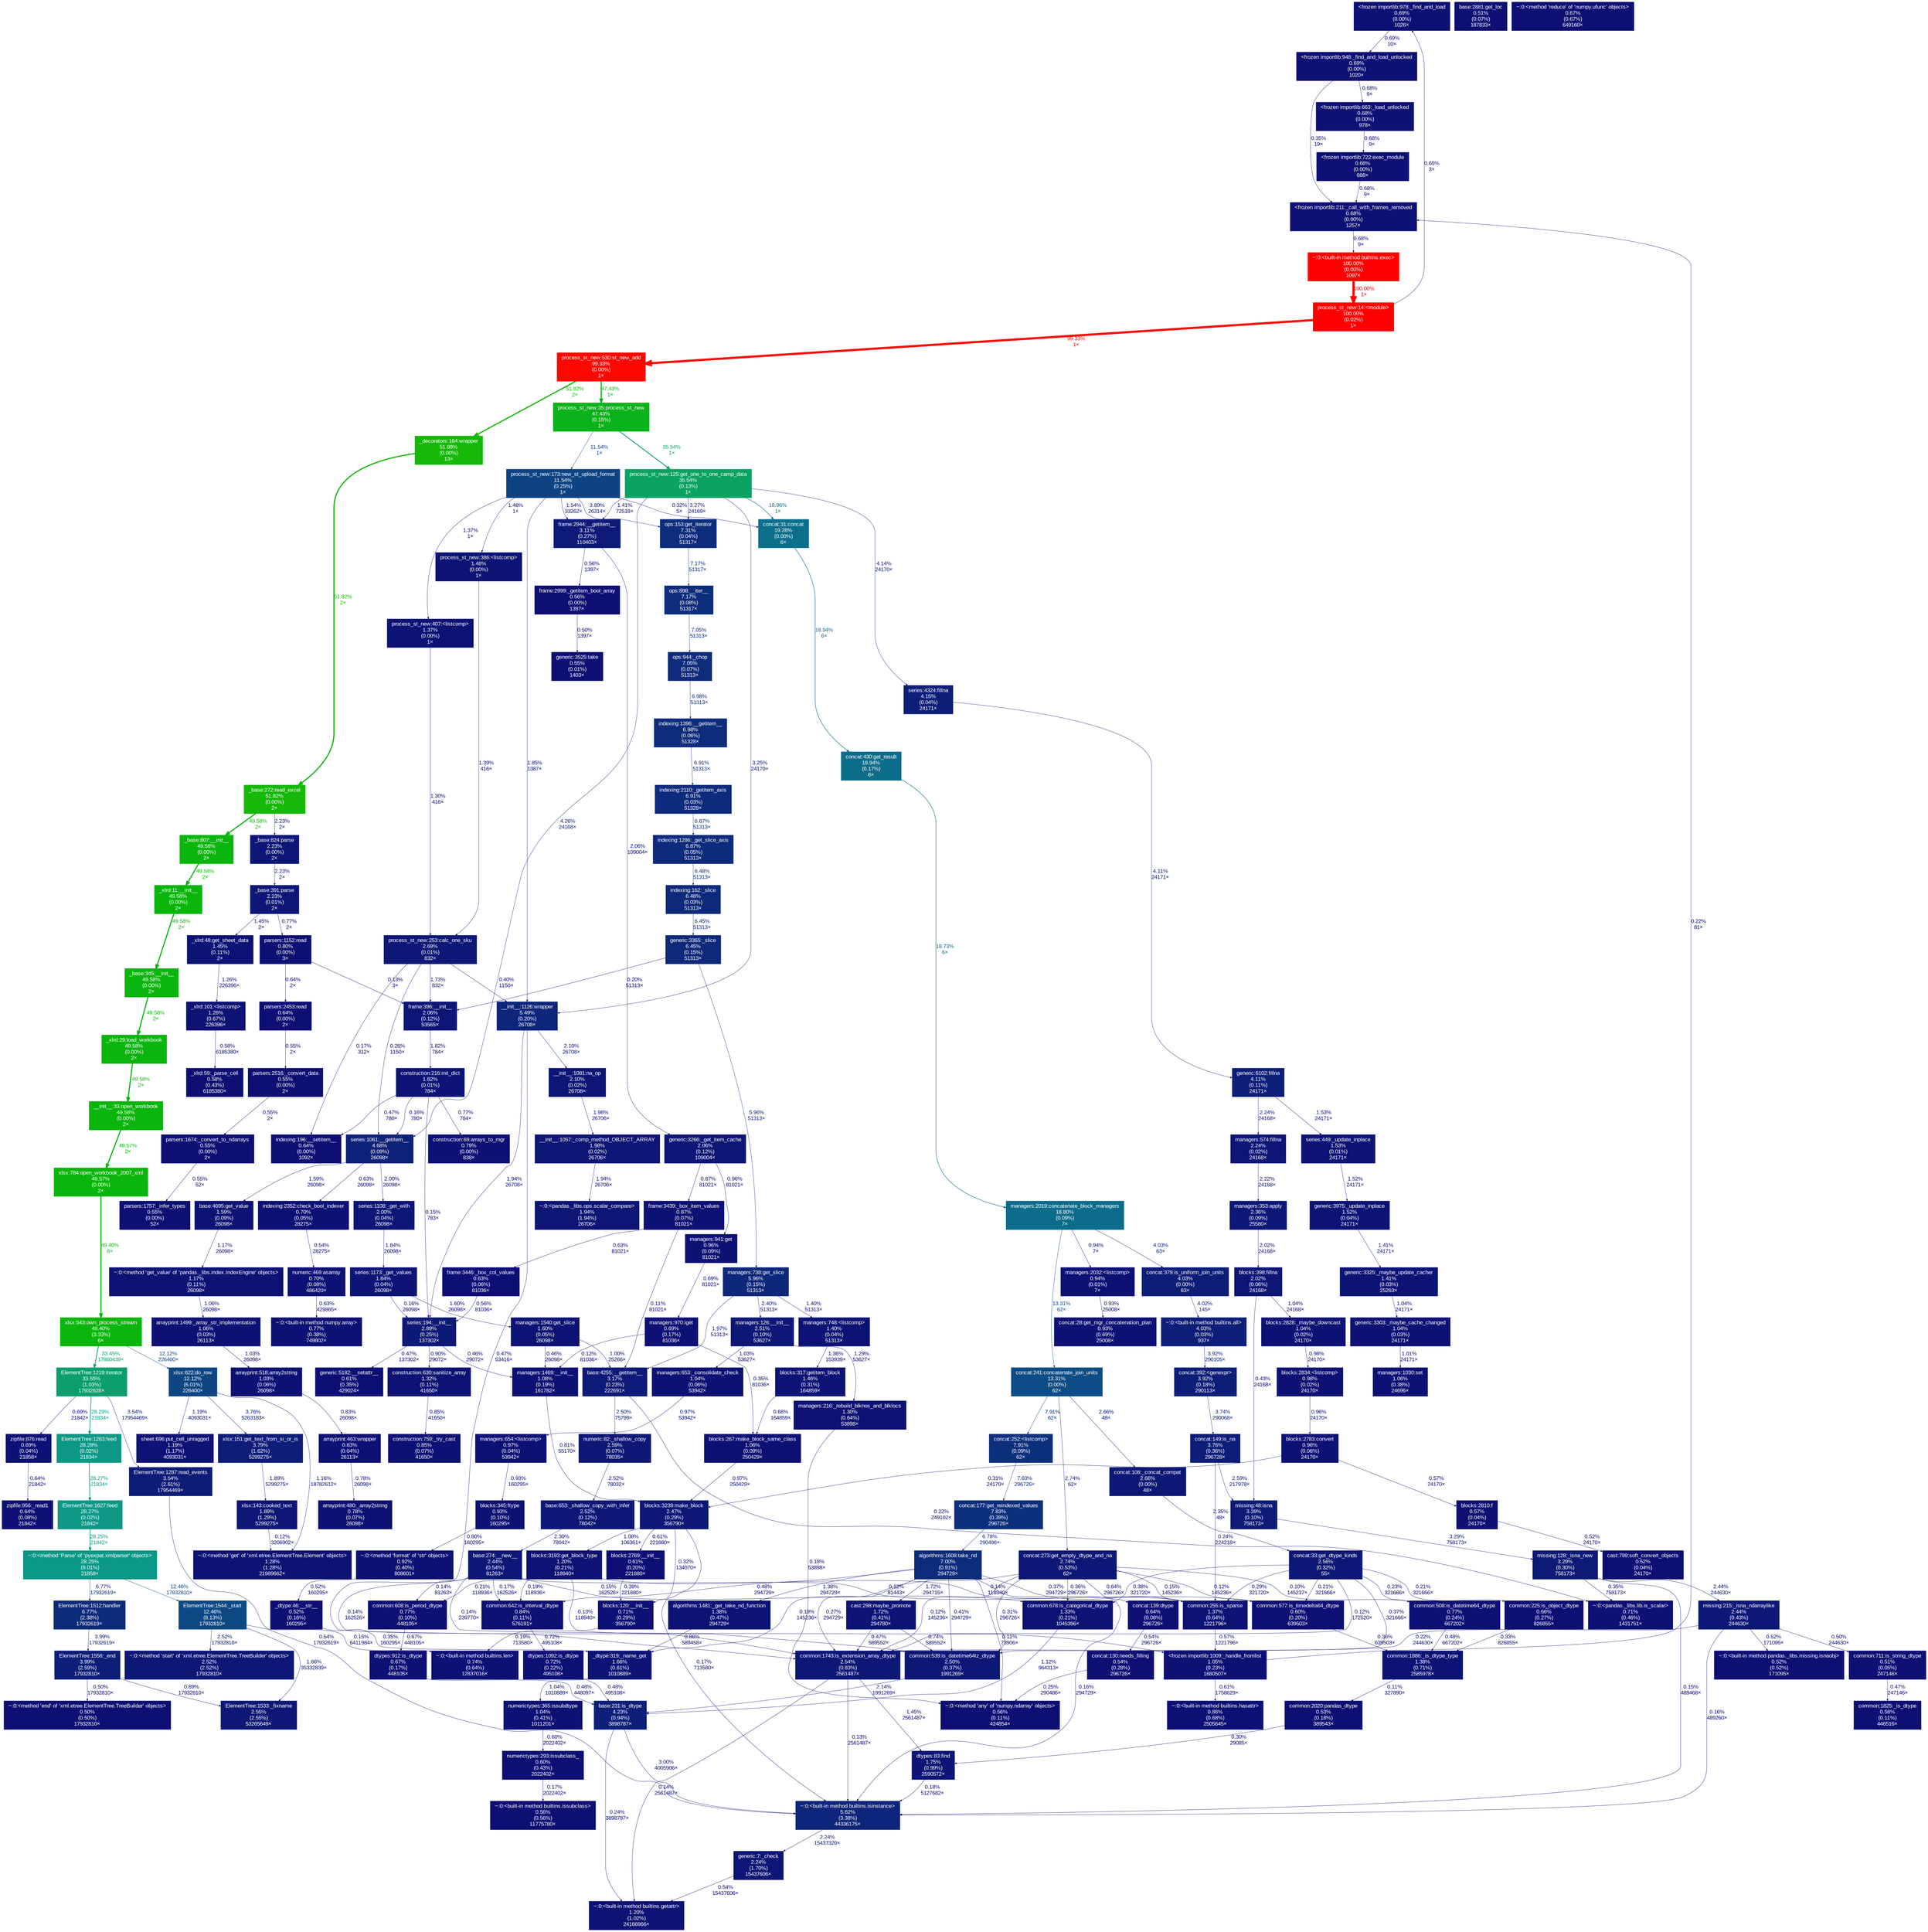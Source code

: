 digraph {
	graph [fontname=Arial, nodesep=0.125, ranksep=0.25];
	node [fontcolor=white, fontname=Arial, height=0, shape=box, style=filled, width=0];
	edge [fontname=Arial];
	12 [color="#0d1074", fontcolor="#ffffff", fontsize="10.00", label="<frozen importlib:978:_find_and_load\n0.69%\n(0.00%)\n1026×", tooltip="<frozen importlib._bootstrap>"];
	12 -> 272 [arrowsize="0.35", color="#0d1074", fontcolor="#0d1074", fontsize="10.00", label="0.69%\n10×", labeldistance="0.50", penwidth="0.50"];
	269 [color="#0d1074", fontcolor="#ffffff", fontsize="10.00", label="<frozen importlib:211:_call_with_frames_removed\n0.68%\n(0.00%)\n1257×", tooltip="<frozen importlib._bootstrap>"];
	269 -> 1403 [arrowsize="0.35", color="#0d1074", fontcolor="#0d1074", fontsize="10.00", label="0.68%\n9×", labeldistance="0.50", penwidth="0.50"];
	272 [color="#0d1074", fontcolor="#ffffff", fontsize="10.00", label="<frozen importlib:948:_find_and_load_unlocked\n0.69%\n(0.00%)\n1020×", tooltip="<frozen importlib._bootstrap>"];
	272 -> 269 [arrowsize="0.35", color="#0d0e73", fontcolor="#0d0e73", fontsize="10.00", label="0.35%\n19×", labeldistance="0.50", penwidth="0.50"];
	272 -> 284 [arrowsize="0.35", color="#0d1074", fontcolor="#0d1074", fontsize="10.00", label="0.68%\n9×", labeldistance="0.50", penwidth="0.50"];
	273 [color="#0d1174", fontcolor="#ffffff", fontsize="10.00", label="<frozen importlib:1009:_handle_fromlist\n1.05%\n(0.23%)\n1680507×", tooltip="<frozen importlib._bootstrap>"];
	273 -> 269 [arrowsize="0.35", color="#0d0e73", fontcolor="#0d0e73", fontsize="10.00", label="0.22%\n81×", labeldistance="0.50", penwidth="0.50"];
	273 -> 2302 [arrowsize="0.35", color="#0d0f74", fontcolor="#0d0f74", fontsize="10.00", label="0.61%\n1758629×", labeldistance="0.50", penwidth="0.50"];
	274 [color="#0d1074", fontcolor="#ffffff", fontsize="10.00", label="<frozen importlib:722:exec_module\n0.68%\n(0.00%)\n888×", tooltip="<frozen importlib._bootstrap_external>"];
	274 -> 269 [arrowsize="0.35", color="#0d1074", fontcolor="#0d1074", fontsize="10.00", label="0.68%\n9×", labeldistance="0.50", penwidth="0.50"];
	284 [color="#0d1074", fontcolor="#ffffff", fontsize="10.00", label="<frozen importlib:663:_load_unlocked\n0.68%\n(0.00%)\n978×", tooltip="<frozen importlib._bootstrap>"];
	284 -> 274 [arrowsize="0.35", color="#0d1074", fontcolor="#0d1074", fontsize="10.00", label="0.68%\n9×", labeldistance="0.50", penwidth="0.50"];
	321 [color="#0d1776", fontcolor="#ffffff", fontsize="10.00", label="base:274:__new__\n2.44%\n(0.54%)\n81263×", tooltip="D:\\pycharmproject\\venv\\lib\\site-packages\\pandas\\core\\indexes\\base.py"];
	321 -> 273 [arrowsize="0.35", color="#0d0d73", fontcolor="#0d0d73", fontsize="10.00", label="0.14%\n239770×", labeldistance="0.50", penwidth="0.50"];
	321 -> 2652 [arrowsize="0.35", color="#0d0d73", fontcolor="#0d0d73", fontsize="10.00", label="0.12%\n81443×", labeldistance="0.50", penwidth="0.50"];
	321 -> 2692 [arrowsize="0.35", color="#0d0d73", fontcolor="#0d0d73", fontsize="10.00", label="0.14%\n81263×", labeldistance="0.50", penwidth="0.50"];
	321 -> 2695 [arrowsize="0.35", color="#0d0d73", fontcolor="#0d0d73", fontsize="10.00", label="0.17%\n162526×", labeldistance="0.50", penwidth="0.50"];
	321 -> 2696 [arrowsize="0.35", color="#0d0d73", fontcolor="#0d0d73", fontsize="10.00", label="0.15%\n162526×", labeldistance="0.50", penwidth="0.50"];
	321 -> 2724 [arrowsize="0.35", color="#0d0d73", fontcolor="#0d0d73", fontsize="10.00", label="0.14%\n162526×", labeldistance="0.50", penwidth="0.50"];
	435 [color="#0ab50d", fontcolor="#ffffff", fontsize="10.00", label="__init__:33:open_workbook\n49.58%\n(0.00%)\n2×", tooltip="D:\\pycharmproject\\venv\\lib\\site-packages\\xlrd\\__init__.py"];
	435 -> 3983 [arrowsize="0.70", color="#0ab50d", fontcolor="#0ab50d", fontsize="10.00", label="49.57%\n2×", labeldistance="1.98", penwidth="1.98"];
	468 [color="#ff0000", fontcolor="#ffffff", fontsize="10.00", label="process_st_new:14:<module>\n100.00%\n(0.02%)\n1×", tooltip="process_st_new.py"];
	468 -> 12 [arrowsize="0.35", color="#0d0f74", fontcolor="#0d0f74", fontsize="10.00", label="0.65%\n3×", labeldistance="0.50", penwidth="0.50"];
	468 -> 1399 [arrowsize="1.00", color="#fe0700", fontcolor="#fe0700", fontsize="10.00", label="99.33%\n1×", labeldistance="3.97", penwidth="3.97"];
	685 [color="#0d1275", fontcolor="#ffffff", fontsize="10.00", label="common:255:is_sparse\n1.37%\n(0.64%)\n1221796×", tooltip="D:\\pycharmproject\\venv\\lib\\site-packages\\pandas\\core\\dtypes\\common.py"];
	685 -> 273 [arrowsize="0.35", color="#0d0f73", fontcolor="#0d0f73", fontsize="10.00", label="0.57%\n1221796×", labeldistance="0.50", penwidth="0.50"];
	714 [color="#0d1e78", fontcolor="#ffffff", fontsize="10.00", label="generic:6102:fillna\n4.11%\n(0.11%)\n24171×", tooltip="D:\\pycharmproject\\venv\\lib\\site-packages\\pandas\\core\\generic.py"];
	714 -> 3406 [arrowsize="0.35", color="#0d1375", fontcolor="#0d1375", fontsize="10.00", label="1.53%\n24171×", labeldistance="0.50", penwidth="0.50"];
	714 -> 3591 [arrowsize="0.35", color="#0d1676", fontcolor="#0d1676", fontsize="10.00", label="2.24%\n24168×", labeldistance="0.50", penwidth="0.50"];
	747 [color="#0d1475", fontcolor="#ffffff", fontsize="10.00", label="construction:216:init_dict\n1.82%\n(0.01%)\n784×", tooltip="D:\\pycharmproject\\venv\\lib\\site-packages\\pandas\\core\\internals\\construction.py"];
	747 -> 2728 [arrowsize="0.35", color="#0d0d73", fontcolor="#0d0d73", fontsize="10.00", label="0.15%\n783×", labeldistance="0.50", penwidth="0.50"];
	747 -> 2768 [arrowsize="0.35", color="#0d0d73", fontcolor="#0d0d73", fontsize="10.00", label="0.16%\n780×", labeldistance="0.50", penwidth="0.50"];
	747 -> 2988 [arrowsize="0.35", color="#0d0f73", fontcolor="#0d0f73", fontsize="10.00", label="0.47%\n780×", labeldistance="0.50", penwidth="0.50"];
	747 -> 3269 [arrowsize="0.35", color="#0d1074", fontcolor="#0d1074", fontsize="10.00", label="0.77%\n784×", labeldistance="0.50", penwidth="0.50"];
	778 [color="#0ab50d", fontcolor="#ffffff", fontsize="10.00", label="_xlrd:29:load_workbook\n49.58%\n(0.00%)\n2×", tooltip="D:\\pycharmproject\\venv\\lib\\site-packages\\pandas\\io\\excel\\_xlrd.py"];
	778 -> 435 [arrowsize="0.70", color="#0ab50d", fontcolor="#0ab50d", fontsize="10.00", label="49.58%\n2×", labeldistance="1.98", penwidth="1.98"];
	779 [color="#0d1375", fontcolor="#ffffff", fontsize="10.00", label="_xlrd:48:get_sheet_data\n1.45%\n(0.11%)\n2×", tooltip="D:\\pycharmproject\\venv\\lib\\site-packages\\pandas\\io\\excel\\_xlrd.py"];
	779 -> 4796 [arrowsize="0.35", color="#0d1274", fontcolor="#0d1274", fontsize="10.00", label="1.26%\n226396×", labeldistance="0.50", penwidth="0.50"];
	976 [color="#0d1074", fontcolor="#ffffff", fontsize="10.00", label="~:0:<pandas._libs.lib.is_scalar>\n0.71%\n(0.46%)\n1431751×", tooltip="~"];
	978 [color="#0d257a", fontcolor="#ffffff", fontsize="10.00", label="~:0:<built-in method builtins.isinstance>\n5.62%\n(3.38%)\n44336175×", tooltip="~"];
	978 -> 2747 [arrowsize="0.35", color="#0d1676", fontcolor="#0d1676", fontsize="10.00", label="2.24%\n15437320×", labeldistance="0.50", penwidth="0.50"];
	1059 [color="#0ab50e", fontcolor="#ffffff", fontsize="10.00", label="xlsx:543:own_process_stream\n49.40%\n(3.33%)\n6×", tooltip="D:\\pycharmproject\\venv\\lib\\site-packages\\xlrd\\xlsx.py"];
	1059 -> 3980 [arrowsize="0.58", color="#0b9f6d", fontcolor="#0b9f6d", fontsize="10.00", label="33.45%\n17860439×", labeldistance="1.34", penwidth="1.34"];
	1059 -> 6159 [arrowsize="0.35", color="#0d4682", fontcolor="#0d4682", fontsize="10.00", label="12.12%\n226400×", labeldistance="0.50", penwidth="0.50"];
	1184 [color="#0ab21b", fontcolor="#ffffff", fontsize="10.00", label="process_st_new:35:process_st_new\n47.43%\n(0.15%)\n1×", tooltip="process_st_new.py"];
	1184 -> 1189 [arrowsize="0.60", color="#0ba262", fontcolor="#0ba262", fontsize="10.00", label="35.54%\n1×", labeldistance="1.42", penwidth="1.42"];
	1184 -> 1191 [arrowsize="0.35", color="#0d4382", fontcolor="#0d4382", fontsize="10.00", label="11.54%\n1×", labeldistance="0.50", penwidth="0.50"];
	1189 [color="#0ba262", fontcolor="#ffffff", fontsize="10.00", label="process_st_new:125:get_one_to_one_camp_data\n35.54%\n(0.13%)\n1×", tooltip="process_st_new.py"];
	1189 -> 1679 [arrowsize="0.35", color="#0d1b77", fontcolor="#0d1b77", fontsize="10.00", label="3.25%\n24170×", labeldistance="0.50", penwidth="0.50"];
	1189 -> 2767 [arrowsize="0.35", color="#0d1375", fontcolor="#0d1375", fontsize="10.00", label="1.41%\n72518×", labeldistance="0.50", penwidth="0.50"];
	1189 -> 2768 [arrowsize="0.35", color="#0d1f78", fontcolor="#0d1f78", fontsize="10.00", label="4.26%\n24168×", labeldistance="0.50", penwidth="0.50"];
	1189 -> 3072 [arrowsize="0.35", color="#0d1b77", fontcolor="#0d1b77", fontsize="10.00", label="3.27%\n24169×", labeldistance="0.50", penwidth="0.50"];
	1189 -> 3415 [arrowsize="0.35", color="#0d1f78", fontcolor="#0d1f78", fontsize="10.00", label="4.14%\n24170×", labeldistance="0.50", penwidth="0.50"];
	1189 -> 4702 [arrowsize="0.44", color="#0c6d8b", fontcolor="#0c6d8b", fontsize="10.00", label="18.96%\n1×", labeldistance="0.76", penwidth="0.76"];
	1191 [color="#0d4382", fontcolor="#ffffff", fontsize="10.00", label="process_st_new:173:new_st_upload_format\n11.54%\n(0.25%)\n1×", tooltip="process_st_new.py"];
	1191 -> 1363 [arrowsize="0.35", color="#0d1375", fontcolor="#0d1375", fontsize="10.00", label="1.48%\n1×", labeldistance="0.50", penwidth="0.50"];
	1191 -> 1364 [arrowsize="0.35", color="#0d1275", fontcolor="#0d1275", fontsize="10.00", label="1.37%\n1×", labeldistance="0.50", penwidth="0.50"];
	1191 -> 1679 [arrowsize="0.35", color="#0d1475", fontcolor="#0d1475", fontsize="10.00", label="1.85%\n1387×", labeldistance="0.50", penwidth="0.50"];
	1191 -> 2767 [arrowsize="0.35", color="#0d1375", fontcolor="#0d1375", fontsize="10.00", label="1.54%\n33262×", labeldistance="0.50", penwidth="0.50"];
	1191 -> 3072 [arrowsize="0.35", color="#0d1d78", fontcolor="#0d1d78", fontsize="10.00", label="3.89%\n26314×", labeldistance="0.50", penwidth="0.50"];
	1191 -> 4702 [arrowsize="0.35", color="#0d0e73", fontcolor="#0d0e73", fontsize="10.00", label="0.32%\n5×", labeldistance="0.50", penwidth="0.50"];
	1286 [color="#0d1274", fontcolor="#ffffff", fontsize="10.00", label="~:0:<built-in method builtins.getattr>\n1.20%\n(1.02%)\n24166966×", tooltip="~"];
	1338 [color="#0d1074", fontcolor="#ffffff", fontsize="10.00", label="~:0:<built-in method builtins.len>\n0.74%\n(0.64%)\n12837016×", tooltip="~"];
	1362 [color="#0d1876", fontcolor="#ffffff", fontsize="10.00", label="process_st_new:253:calc_one_sku\n2.69%\n(0.01%)\n832×", tooltip="process_st_new.py"];
	1362 -> 1679 [arrowsize="0.35", color="#0d0e73", fontcolor="#0d0e73", fontsize="10.00", label="0.40%\n1150×", labeldistance="0.50", penwidth="0.50"];
	1362 -> 2768 [arrowsize="0.35", color="#0d0e73", fontcolor="#0d0e73", fontsize="10.00", label="0.26%\n1150×", labeldistance="0.50", penwidth="0.50"];
	1362 -> 2779 [arrowsize="0.35", color="#0d1475", fontcolor="#0d1475", fontsize="10.00", label="1.73%\n832×", labeldistance="0.50", penwidth="0.50"];
	1362 -> 2988 [arrowsize="0.35", color="#0d0d73", fontcolor="#0d0d73", fontsize="10.00", label="0.17%\n312×", labeldistance="0.50", penwidth="0.50"];
	1363 [color="#0d1375", fontcolor="#ffffff", fontsize="10.00", label="process_st_new:386:<listcomp>\n1.48%\n(0.00%)\n1×", tooltip="process_st_new.py"];
	1363 -> 1362 [arrowsize="0.35", color="#0d1375", fontcolor="#0d1375", fontsize="10.00", label="1.39%\n416×", labeldistance="0.50", penwidth="0.50"];
	1364 [color="#0d1275", fontcolor="#ffffff", fontsize="10.00", label="process_st_new:407:<listcomp>\n1.37%\n(0.00%)\n1×", tooltip="process_st_new.py"];
	1364 -> 1362 [arrowsize="0.35", color="#0d1274", fontcolor="#0d1274", fontsize="10.00", label="1.30%\n416×", labeldistance="0.50", penwidth="0.50"];
	1399 [color="#fe0700", fontcolor="#ffffff", fontsize="10.00", label="process_st_new:530:st_new_add\n99.33%\n(0.00%)\n1×", tooltip="process_st_new.py"];
	1399 -> 1184 [arrowsize="0.69", color="#0ab21b", fontcolor="#0ab21b", fontsize="10.00", label="47.43%\n1×", labeldistance="1.90", penwidth="1.90"];
	1399 -> 2807 [arrowsize="0.72", color="#16b809", fontcolor="#16b809", fontsize="10.00", label="51.82%\n2×", labeldistance="2.07", penwidth="2.07"];
	1403 [color="#ff0000", fontcolor="#ffffff", fontsize="10.00", label="~:0:<built-in method builtins.exec>\n100.00%\n(0.00%)\n1097×", tooltip="~"];
	1403 -> 468 [arrowsize="1.00", color="#ff0000", fontcolor="#ff0000", fontsize="10.00", label="100.00%\n1×", labeldistance="4.00", penwidth="4.00"];
	1495 [color="#0d0f74", fontcolor="#ffffff", fontsize="10.00", label="numerictypes:293:issubclass_\n0.60%\n(0.43%)\n2022402×", tooltip="D:\\pycharmproject\\venv\\lib\\site-packages\\numpy\\core\\numerictypes.py"];
	1495 -> 2748 [arrowsize="0.35", color="#0d0d73", fontcolor="#0d0d73", fontsize="10.00", label="0.17%\n2022402×", labeldistance="0.50", penwidth="0.50"];
	1496 [color="#0d1174", fontcolor="#ffffff", fontsize="10.00", label="numerictypes:365:issubdtype\n1.04%\n(0.41%)\n1011201×", tooltip="D:\\pycharmproject\\venv\\lib\\site-packages\\numpy\\core\\numerictypes.py"];
	1496 -> 1495 [arrowsize="0.35", color="#0d0f74", fontcolor="#0d0f74", fontsize="10.00", label="0.60%\n2022402×", labeldistance="0.50", penwidth="0.50"];
	1497 [color="#0d1475", fontcolor="#ffffff", fontsize="10.00", label="_dtype:319:_name_get\n1.66%\n(0.61%)\n1010889×", tooltip="D:\\pycharmproject\\venv\\lib\\site-packages\\numpy\\core\\_dtype.py"];
	1497 -> 1496 [arrowsize="0.35", color="#0d1174", fontcolor="#0d1174", fontsize="10.00", label="1.04%\n1010889×", labeldistance="0.50", penwidth="0.50"];
	1581 [color="#0d1876", fontcolor="#ffffff", fontsize="10.00", label="concat:273:get_empty_dtype_and_na\n2.74%\n(0.53%)\n62×", tooltip="D:\\pycharmproject\\venv\\lib\\site-packages\\pandas\\core\\internals\\concat.py"];
	1581 -> 685 [arrowsize="0.35", color="#0d0d73", fontcolor="#0d0d73", fontsize="10.00", label="0.15%\n145236×", labeldistance="0.50", penwidth="0.50"];
	1581 -> 1497 [arrowsize="0.35", color="#0d0e73", fontcolor="#0d0e73", fontsize="10.00", label="0.19%\n145236×", labeldistance="0.50", penwidth="0.50"];
	1581 -> 2651 [arrowsize="0.35", color="#0d0d73", fontcolor="#0d0d73", fontsize="10.00", label="0.10%\n145237×", labeldistance="0.50", penwidth="0.50"];
	1581 -> 2652 [arrowsize="0.35", color="#0d0d73", fontcolor="#0d0d73", fontsize="10.00", label="0.12%\n145236×", labeldistance="0.50", penwidth="0.50"];
	1581 -> 2684 [arrowsize="0.35", color="#0d0e73", fontcolor="#0d0e73", fontsize="10.00", label="0.31%\n296726×", labeldistance="0.50", penwidth="0.50"];
	1581 -> 2696 [arrowsize="0.35", color="#0d0e73", fontcolor="#0d0e73", fontsize="10.00", label="0.36%\n296726×", labeldistance="0.50", penwidth="0.50"];
	1581 -> 2724 [arrowsize="0.35", color="#0d0d73", fontcolor="#0d0d73", fontsize="10.00", label="0.12%\n145236×", labeldistance="0.50", penwidth="0.50"];
	1581 -> 2730 [arrowsize="0.35", color="#0d0f74", fontcolor="#0d0f74", fontsize="10.00", label="0.64%\n296726×", labeldistance="0.50", penwidth="0.50"];
	1590 [color="#0d0f73", fontcolor="#ffffff", fontsize="10.00", label="_dtype:46:__str__\n0.52%\n(0.16%)\n160295×", tooltip="D:\\pycharmproject\\venv\\lib\\site-packages\\numpy\\core\\_dtype.py"];
	1590 -> 1497 [arrowsize="0.35", color="#0d0e73", fontcolor="#0d0e73", fontsize="10.00", label="0.35%\n160295×", labeldistance="0.50", penwidth="0.50"];
	1591 [color="#0d1174", fontcolor="#ffffff", fontsize="10.00", label="~:0:<method 'format' of 'str' objects>\n0.92%\n(0.40%)\n808601×", tooltip="~"];
	1591 -> 1590 [arrowsize="0.35", color="#0d0f73", fontcolor="#0d0f73", fontsize="10.00", label="0.52%\n160295×", labeldistance="0.50", penwidth="0.50"];
	1606 [color="#0d1275", fontcolor="#ffffff", fontsize="10.00", label="algorithms:1481:_get_take_nd_function\n1.38%\n(0.47%)\n294729×", tooltip="D:\\pycharmproject\\venv\\lib\\site-packages\\pandas\\core\\algorithms.py"];
	1606 -> 1497 [arrowsize="0.35", color="#0d1074", fontcolor="#0d1074", fontsize="10.00", label="0.86%\n589458×", labeldistance="0.50", penwidth="0.50"];
	1614 [color="#0d1074", fontcolor="#ffffff", fontsize="10.00", label="numeric:469:asarray\n0.70%\n(0.08%)\n486420×", tooltip="D:\\pycharmproject\\venv\\lib\\site-packages\\numpy\\core\\numeric.py"];
	1614 -> 1706 [arrowsize="0.35", color="#0d0f74", fontcolor="#0d0f74", fontsize="10.00", label="0.63%\n429865×", labeldistance="0.50", penwidth="0.50"];
	1617 [color="#0d1074", fontcolor="#ffffff", fontsize="10.00", label="arrayprint:480:_array2string\n0.78%\n(0.07%)\n26098×", tooltip="D:\\pycharmproject\\venv\\lib\\site-packages\\numpy\\core\\arrayprint.py"];
	1620 [color="#0d1475", fontcolor="#ffffff", fontsize="10.00", label="cast:298:maybe_promote\n1.72%\n(0.41%)\n294780×", tooltip="D:\\pycharmproject\\venv\\lib\\site-packages\\pandas\\core\\dtypes\\cast.py"];
	1620 -> 2684 [arrowsize="0.35", color="#0d1074", fontcolor="#0d1074", fontsize="10.00", label="0.74%\n589552×", labeldistance="0.50", penwidth="0.50"];
	1620 -> 2724 [arrowsize="0.35", color="#0d0f73", fontcolor="#0d0f73", fontsize="10.00", label="0.47%\n589552×", labeldistance="0.50", penwidth="0.50"];
	1622 [color="#0d1b77", fontcolor="#ffffff", fontsize="10.00", label="missing:128:_isna_new\n3.29%\n(0.30%)\n758173×", tooltip="D:\\pycharmproject\\venv\\lib\\site-packages\\pandas\\core\\dtypes\\missing.py"];
	1622 -> 976 [arrowsize="0.35", color="#0d0e73", fontcolor="#0d0e73", fontsize="10.00", label="0.35%\n758173×", labeldistance="0.50", penwidth="0.50"];
	1622 -> 978 [arrowsize="0.35", color="#0d0d73", fontcolor="#0d0d73", fontsize="10.00", label="0.15%\n489468×", labeldistance="0.50", penwidth="0.50"];
	1622 -> 2705 [arrowsize="0.35", color="#0d1776", fontcolor="#0d1776", fontsize="10.00", label="2.44%\n244630×", labeldistance="0.50", penwidth="0.50"];
	1627 [color="#0d2c7c", fontcolor="#ffffff", fontsize="10.00", label="algorithms:1608:take_nd\n7.00%\n(0.91%)\n294729×", tooltip="D:\\pycharmproject\\venv\\lib\\site-packages\\pandas\\core\\algorithms.py"];
	1627 -> 685 [arrowsize="0.35", color="#0d0e73", fontcolor="#0d0e73", fontsize="10.00", label="0.37%\n294729×", labeldistance="0.50", penwidth="0.50"];
	1627 -> 978 [arrowsize="0.35", color="#0d0d73", fontcolor="#0d0d73", fontsize="10.00", label="0.16%\n294729×", labeldistance="0.50", penwidth="0.50"];
	1627 -> 1606 [arrowsize="0.35", color="#0d1275", fontcolor="#0d1275", fontsize="10.00", label="1.38%\n294729×", labeldistance="0.50", penwidth="0.50"];
	1627 -> 1620 [arrowsize="0.35", color="#0d1475", fontcolor="#0d1475", fontsize="10.00", label="1.72%\n294715×", labeldistance="0.50", penwidth="0.50"];
	1627 -> 1736 [arrowsize="0.35", color="#0d0d73", fontcolor="#0d0d73", fontsize="10.00", label="0.11%\n73906×", labeldistance="0.50", penwidth="0.50"];
	1627 -> 2684 [arrowsize="0.35", color="#0d0e73", fontcolor="#0d0e73", fontsize="10.00", label="0.41%\n294729×", labeldistance="0.50", penwidth="0.50"];
	1627 -> 2695 [arrowsize="0.35", color="#0d0f73", fontcolor="#0d0f73", fontsize="10.00", label="0.48%\n294729×", labeldistance="0.50", penwidth="0.50"];
	1627 -> 2724 [arrowsize="0.35", color="#0d0e73", fontcolor="#0d0e73", fontsize="10.00", label="0.27%\n294729×", labeldistance="0.50", penwidth="0.50"];
	1630 [color="#0d1a77", fontcolor="#ffffff", fontsize="10.00", label="base:4255:__getitem__\n3.17%\n(0.23%)\n222691×", tooltip="D:\\pycharmproject\\venv\\lib\\site-packages\\pandas\\core\\indexes\\base.py"];
	1630 -> 976 [arrowsize="0.35", color="#0d0e73", fontcolor="#0d0e73", fontsize="10.00", label="0.22%\n249102×", labeldistance="0.50", penwidth="0.50"];
	1630 -> 3173 [arrowsize="0.35", color="#0d1776", fontcolor="#0d1776", fontsize="10.00", label="2.50%\n75799×", labeldistance="0.50", penwidth="0.50"];
	1634 [color="#0d1074", fontcolor="#ffffff", fontsize="10.00", label="indexing:2352:check_bool_indexer\n0.70%\n(0.05%)\n28275×", tooltip="D:\\pycharmproject\\venv\\lib\\site-packages\\pandas\\core\\indexing.py"];
	1634 -> 1614 [arrowsize="0.35", color="#0d0f73", fontcolor="#0d0f73", fontsize="10.00", label="0.54%\n28275×", labeldistance="0.50", penwidth="0.50"];
	1639 [color="#0d0f73", fontcolor="#ffffff", fontsize="10.00", label="parsers:1757:_infer_types\n0.55%\n(0.00%)\n52×", tooltip="D:\\pycharmproject\\venv\\lib\\site-packages\\pandas\\io\\parsers.py"];
	1656 [color="#0d1375", fontcolor="#ffffff", fontsize="10.00", label="blocks:317:getitem_block\n1.46%\n(0.31%)\n164859×", tooltip="D:\\pycharmproject\\venv\\lib\\site-packages\\pandas\\core\\internals\\blocks.py"];
	1656 -> 3514 [arrowsize="0.35", color="#0d1074", fontcolor="#0d1074", fontsize="10.00", label="0.68%\n164859×", labeldistance="0.50", penwidth="0.50"];
	1678 [color="#0d1675", fontcolor="#ffffff", fontsize="10.00", label="__init__:1081:na_op\n2.10%\n(0.02%)\n26708×", tooltip="D:\\pycharmproject\\venv\\lib\\site-packages\\pandas\\core\\ops\\__init__.py"];
	1678 -> 2961 [arrowsize="0.35", color="#0d1575", fontcolor="#0d1575", fontsize="10.00", label="1.98%\n26706×", labeldistance="0.50", penwidth="0.50"];
	1679 [color="#0d257a", fontcolor="#ffffff", fontsize="10.00", label="__init__:1126:wrapper\n5.49%\n(0.20%)\n26708×", tooltip="D:\\pycharmproject\\venv\\lib\\site-packages\\pandas\\core\\ops\\__init__.py"];
	1679 -> 1678 [arrowsize="0.35", color="#0d1675", fontcolor="#0d1675", fontsize="10.00", label="2.10%\n26708×", labeldistance="0.50", penwidth="0.50"];
	1679 -> 2724 [arrowsize="0.35", color="#0d0f73", fontcolor="#0d0f73", fontsize="10.00", label="0.47%\n53416×", labeldistance="0.50", penwidth="0.50"];
	1679 -> 2728 [arrowsize="0.35", color="#0d1575", fontcolor="#0d1575", fontsize="10.00", label="1.94%\n26708×", labeldistance="0.50", penwidth="0.50"];
	1701 [color="#0d0f73", fontcolor="#ffffff", fontsize="10.00", label="common:2020:pandas_dtype\n0.53%\n(0.18%)\n389543×", tooltip="D:\\pycharmproject\\venv\\lib\\site-packages\\pandas\\core\\dtypes\\common.py"];
	1701 -> 2736 [arrowsize="0.35", color="#0d0e73", fontcolor="#0d0e73", fontsize="10.00", label="0.30%\n29085×", labeldistance="0.50", penwidth="0.50"];
	1706 [color="#0d1074", fontcolor="#ffffff", fontsize="10.00", label="~:0:<built-in method numpy.array>\n0.77%\n(0.38%)\n749802×", tooltip="~"];
	1736 [color="#0d0f73", fontcolor="#ffffff", fontsize="10.00", label="~:0:<method 'any' of 'numpy.ndarray' objects>\n0.56%\n(0.11%)\n424854×", tooltip="~"];
	1743 [color="#0d1174", fontcolor="#ffffff", fontsize="10.00", label="arrayprint:518:array2string\n1.03%\n(0.06%)\n26098×", tooltip="D:\\pycharmproject\\venv\\lib\\site-packages\\numpy\\core\\arrayprint.py"];
	1743 -> 1748 [arrowsize="0.35", color="#0d1074", fontcolor="#0d1074", fontsize="10.00", label="0.83%\n26098×", labeldistance="0.50", penwidth="0.50"];
	1748 [color="#0d1074", fontcolor="#ffffff", fontsize="10.00", label="arrayprint:463:wrapper\n0.83%\n(0.04%)\n26113×", tooltip="D:\\pycharmproject\\venv\\lib\\site-packages\\numpy\\core\\arrayprint.py"];
	1748 -> 1617 [arrowsize="0.35", color="#0d1074", fontcolor="#0d1074", fontsize="10.00", label="0.78%\n26098×", labeldistance="0.50", penwidth="0.50"];
	1749 [color="#0d1174", fontcolor="#ffffff", fontsize="10.00", label="arrayprint:1499:_array_str_implementation\n1.06%\n(0.03%)\n26113×", tooltip="D:\\pycharmproject\\venv\\lib\\site-packages\\numpy\\core\\arrayprint.py"];
	1749 -> 1743 [arrowsize="0.35", color="#0d1174", fontcolor="#0d1174", fontsize="10.00", label="1.03%\n26098×", labeldistance="0.50", penwidth="0.50"];
	1771 [color="#0d1274", fontcolor="#ffffff", fontsize="10.00", label="~:0:<method 'get_value' of 'pandas._libs.index.IndexEngine' objects>\n1.17%\n(0.11%)\n26098×", tooltip="~"];
	1771 -> 1749 [arrowsize="0.35", color="#0d1174", fontcolor="#0d1174", fontsize="10.00", label="1.06%\n26098×", labeldistance="0.50", penwidth="0.50"];
	2302 [color="#0d1074", fontcolor="#ffffff", fontsize="10.00", label="~:0:<built-in method builtins.hasattr>\n0.86%\n(0.68%)\n2505645×", tooltip="~"];
	2585 [color="#0d1e78", fontcolor="#ffffff", fontsize="10.00", label="~:0:<built-in method builtins.all>\n4.03%\n(0.03%)\n937×", tooltip="~"];
	2585 -> 3621 [arrowsize="0.35", color="#0d1e78", fontcolor="#0d1e78", fontsize="10.00", label="3.92%\n290105×", labeldistance="0.50", penwidth="0.50"];
	2648 [color="#0d1275", fontcolor="#ffffff", fontsize="10.00", label="common:1886:_is_dtype_type\n1.38%\n(0.71%)\n2585978×", tooltip="D:\\pycharmproject\\venv\\lib\\site-packages\\pandas\\core\\dtypes\\common.py"];
	2648 -> 1701 [arrowsize="0.35", color="#0d0d73", fontcolor="#0d0d73", fontsize="10.00", label="0.11%\n327890×", labeldistance="0.50", penwidth="0.50"];
	2650 [color="#0d0f74", fontcolor="#ffffff", fontsize="10.00", label="common:225:is_object_dtype\n0.66%\n(0.27%)\n826855×", tooltip="D:\\pycharmproject\\venv\\lib\\site-packages\\pandas\\core\\dtypes\\common.py"];
	2650 -> 2648 [arrowsize="0.35", color="#0d0e73", fontcolor="#0d0e73", fontsize="10.00", label="0.33%\n826855×", labeldistance="0.50", penwidth="0.50"];
	2651 [color="#0d1074", fontcolor="#ffffff", fontsize="10.00", label="common:508:is_datetime64_dtype\n0.77%\n(0.24%)\n667202×", tooltip="D:\\pycharmproject\\venv\\lib\\site-packages\\pandas\\core\\dtypes\\common.py"];
	2651 -> 2648 [arrowsize="0.35", color="#0d0f73", fontcolor="#0d0f73", fontsize="10.00", label="0.48%\n667202×", labeldistance="0.50", penwidth="0.50"];
	2652 [color="#0d0f74", fontcolor="#ffffff", fontsize="10.00", label="common:577:is_timedelta64_dtype\n0.60%\n(0.20%)\n639503×", tooltip="D:\\pycharmproject\\venv\\lib\\site-packages\\pandas\\core\\dtypes\\common.py"];
	2652 -> 2648 [arrowsize="0.35", color="#0d0e73", fontcolor="#0d0e73", fontsize="10.00", label="0.36%\n639503×", labeldistance="0.50", penwidth="0.50"];
	2662 [color="#0d0f73", fontcolor="#ffffff", fontsize="10.00", label="cast:799:soft_convert_objects\n0.52%\n(0.04%)\n24170×", tooltip="D:\\pycharmproject\\venv\\lib\\site-packages\\pandas\\core\\dtypes\\cast.py"];
	2666 [color="#0d1876", fontcolor="#ffffff", fontsize="10.00", label="concat:33:get_dtype_kinds\n2.56%\n(0.32%)\n55×", tooltip="D:\\pycharmproject\\venv\\lib\\site-packages\\pandas\\core\\dtypes\\concat.py"];
	2666 -> 685 [arrowsize="0.35", color="#0d0e73", fontcolor="#0d0e73", fontsize="10.00", label="0.29%\n321720×", labeldistance="0.50", penwidth="0.50"];
	2666 -> 2650 [arrowsize="0.35", color="#0d0e73", fontcolor="#0d0e73", fontsize="10.00", label="0.21%\n321666×", labeldistance="0.50", penwidth="0.50"];
	2666 -> 2651 [arrowsize="0.35", color="#0d0e73", fontcolor="#0d0e73", fontsize="10.00", label="0.23%\n321666×", labeldistance="0.50", penwidth="0.50"];
	2666 -> 2652 [arrowsize="0.35", color="#0d0e73", fontcolor="#0d0e73", fontsize="10.00", label="0.21%\n321666×", labeldistance="0.50", penwidth="0.50"];
	2666 -> 2684 [arrowsize="0.35", color="#0d0e73", fontcolor="#0d0e73", fontsize="10.00", label="0.37%\n321666×", labeldistance="0.50", penwidth="0.50"];
	2666 -> 2696 [arrowsize="0.35", color="#0d0e73", fontcolor="#0d0e73", fontsize="10.00", label="0.38%\n321720×", labeldistance="0.50", penwidth="0.50"];
	2666 -> 2724 [arrowsize="0.35", color="#0d0d73", fontcolor="#0d0d73", fontsize="10.00", label="0.12%\n172520×", labeldistance="0.50", penwidth="0.50"];
	2669 [color="#0d1274", fontcolor="#ffffff", fontsize="10.00", label="construction:630:sanitize_array\n1.32%\n(0.11%)\n41650×", tooltip="D:\\pycharmproject\\venv\\lib\\site-packages\\pandas\\core\\internals\\construction.py"];
	2669 -> 2670 [arrowsize="0.35", color="#0d1074", fontcolor="#0d1074", fontsize="10.00", label="0.85%\n41650×", labeldistance="0.50", penwidth="0.50"];
	2670 [color="#0d1074", fontcolor="#ffffff", fontsize="10.00", label="construction:759:_try_cast\n0.85%\n(0.07%)\n41650×", tooltip="D:\\pycharmproject\\venv\\lib\\site-packages\\pandas\\core\\internals\\construction.py"];
	2674 [color="#0d1274", fontcolor="#ffffff", fontsize="10.00", label="blocks:3193:get_block_type\n1.20%\n(0.21%)\n118940×", tooltip="D:\\pycharmproject\\venv\\lib\\site-packages\\pandas\\core\\internals\\blocks.py"];
	2674 -> 685 [arrowsize="0.35", color="#0d0d73", fontcolor="#0d0d73", fontsize="10.00", label="0.14%\n118940×", labeldistance="0.50", penwidth="0.50"];
	2674 -> 2684 [arrowsize="0.35", color="#0d0d73", fontcolor="#0d0d73", fontsize="10.00", label="0.13%\n118940×", labeldistance="0.50", penwidth="0.50"];
	2674 -> 2692 [arrowsize="0.35", color="#0d0e73", fontcolor="#0d0e73", fontsize="10.00", label="0.21%\n118936×", labeldistance="0.50", penwidth="0.50"];
	2674 -> 2695 [arrowsize="0.35", color="#0d0e73", fontcolor="#0d0e73", fontsize="10.00", label="0.19%\n118936×", labeldistance="0.50", penwidth="0.50"];
	2675 [color="#0d1d78", fontcolor="#ffffff", fontsize="10.00", label="concat:149:is_na\n3.76%\n(0.36%)\n296728×", tooltip="D:\\pycharmproject\\venv\\lib\\site-packages\\pandas\\core\\internals\\concat.py"];
	2675 -> 685 [arrowsize="0.35", color="#0d0e73", fontcolor="#0d0e73", fontsize="10.00", label="0.24%\n224218×", labeldistance="0.50", penwidth="0.50"];
	2675 -> 2914 [arrowsize="0.35", color="#0d1876", fontcolor="#0d1876", fontsize="10.00", label="2.59%\n217978×", labeldistance="0.50", penwidth="0.50"];
	2684 [color="#0d1776", fontcolor="#ffffff", fontsize="10.00", label="common:539:is_datetime64tz_dtype\n2.50%\n(0.37%)\n1991269×", tooltip="D:\\pycharmproject\\venv\\lib\\site-packages\\pandas\\core\\dtypes\\common.py"];
	2684 -> 2742 [arrowsize="0.35", color="#0d1675", fontcolor="#0d1675", fontsize="10.00", label="2.14%\n1991269×", labeldistance="0.50", penwidth="0.50"];
	2688 [color="#0d307d", fontcolor="#ffffff", fontsize="10.00", label="concat:177:get_reindexed_values\n7.83%\n(0.39%)\n296726×", tooltip="D:\\pycharmproject\\venv\\lib\\site-packages\\pandas\\core\\internals\\concat.py"];
	2688 -> 1627 [arrowsize="0.35", color="#0d2b7b", fontcolor="#0d2b7b", fontsize="10.00", label="6.78%\n290496×", labeldistance="0.50", penwidth="0.50"];
	2692 [color="#0d1074", fontcolor="#ffffff", fontsize="10.00", label="common:608:is_period_dtype\n0.77%\n(0.10%)\n448105×", tooltip="D:\\pycharmproject\\venv\\lib\\site-packages\\pandas\\core\\dtypes\\common.py"];
	2692 -> 2744 [arrowsize="0.35", color="#0d1074", fontcolor="#0d1074", fontsize="10.00", label="0.67%\n448105×", labeldistance="0.50", penwidth="0.50"];
	2695 [color="#0d1074", fontcolor="#ffffff", fontsize="10.00", label="common:642:is_interval_dtype\n0.84%\n(0.11%)\n576191×", tooltip="D:\\pycharmproject\\venv\\lib\\site-packages\\pandas\\core\\dtypes\\common.py"];
	2695 -> 2746 [arrowsize="0.35", color="#0d1074", fontcolor="#0d1074", fontsize="10.00", label="0.72%\n495108×", labeldistance="0.50", penwidth="0.50"];
	2696 [color="#0d1274", fontcolor="#ffffff", fontsize="10.00", label="common:678:is_categorical_dtype\n1.33%\n(0.21%)\n1045396×", tooltip="D:\\pycharmproject\\venv\\lib\\site-packages\\pandas\\core\\dtypes\\common.py"];
	2696 -> 2742 [arrowsize="0.35", color="#0d1174", fontcolor="#0d1174", fontsize="10.00", label="1.12%\n964313×", labeldistance="0.50", penwidth="0.50"];
	2703 [color="#0d0f73", fontcolor="#ffffff", fontsize="10.00", label="common:1825:_is_dtype\n0.56%\n(0.11%)\n446516×", tooltip="D:\\pycharmproject\\venv\\lib\\site-packages\\pandas\\core\\dtypes\\common.py"];
	2704 [color="#0d0f73", fontcolor="#ffffff", fontsize="10.00", label="common:711:is_string_dtype\n0.51%\n(0.05%)\n247146×", tooltip="D:\\pycharmproject\\venv\\lib\\site-packages\\pandas\\core\\dtypes\\common.py"];
	2704 -> 2703 [arrowsize="0.35", color="#0d0f73", fontcolor="#0d0f73", fontsize="10.00", label="0.47%\n247146×", labeldistance="0.50", penwidth="0.50"];
	2705 [color="#0d1776", fontcolor="#ffffff", fontsize="10.00", label="missing:215:_isna_ndarraylike\n2.44%\n(0.43%)\n244630×", tooltip="D:\\pycharmproject\\venv\\lib\\site-packages\\pandas\\core\\dtypes\\missing.py"];
	2705 -> 978 [arrowsize="0.35", color="#0d0d73", fontcolor="#0d0d73", fontsize="10.00", label="0.16%\n489260×", labeldistance="0.50", penwidth="0.50"];
	2705 -> 2704 [arrowsize="0.35", color="#0d0f73", fontcolor="#0d0f73", fontsize="10.00", label="0.50%\n244630×", labeldistance="0.50", penwidth="0.50"];
	2705 -> 2724 [arrowsize="0.35", color="#0d0e73", fontcolor="#0d0e73", fontsize="10.00", label="0.22%\n244630×", labeldistance="0.50", penwidth="0.50"];
	2705 -> 6625 [arrowsize="0.35", color="#0d0f73", fontcolor="#0d0f73", fontsize="10.00", label="0.52%\n171095×", labeldistance="0.50", penwidth="0.50"];
	2706 [color="#0d0f73", fontcolor="#ffffff", fontsize="10.00", label="parsers:1674:_convert_to_ndarrays\n0.55%\n(0.00%)\n2×", tooltip="D:\\pycharmproject\\venv\\lib\\site-packages\\pandas\\io\\parsers.py"];
	2706 -> 1639 [arrowsize="0.35", color="#0d0f73", fontcolor="#0d0f73", fontsize="10.00", label="0.55%\n52×", labeldistance="0.50", penwidth="0.50"];
	2723 [color="#0d1174", fontcolor="#ffffff", fontsize="10.00", label="managers:1030:set\n1.06%\n(0.38%)\n24696×", tooltip="D:\\pycharmproject\\venv\\lib\\site-packages\\pandas\\core\\internals\\managers.py"];
	2724 [color="#0d1776", fontcolor="#ffffff", fontsize="10.00", label="common:1743:is_extension_array_dtype\n2.54%\n(0.83%)\n2561487×", tooltip="D:\\pycharmproject\\venv\\lib\\site-packages\\pandas\\core\\dtypes\\common.py"];
	2724 -> 978 [arrowsize="0.35", color="#0d0d73", fontcolor="#0d0d73", fontsize="10.00", label="0.13%\n2561487×", labeldistance="0.50", penwidth="0.50"];
	2724 -> 1286 [arrowsize="0.35", color="#0d0d73", fontcolor="#0d0d73", fontsize="10.00", label="0.14%\n2561487×", labeldistance="0.50", penwidth="0.50"];
	2724 -> 2736 [arrowsize="0.35", color="#0d1375", fontcolor="#0d1375", fontsize="10.00", label="1.45%\n2561487×", labeldistance="0.50", penwidth="0.50"];
	2728 [color="#0d1976", fontcolor="#ffffff", fontsize="10.00", label="series:194:__init__\n2.89%\n(0.25%)\n137302×", tooltip="D:\\pycharmproject\\venv\\lib\\site-packages\\pandas\\core\\series.py"];
	2728 -> 2669 [arrowsize="0.35", color="#0d1074", fontcolor="#0d1074", fontsize="10.00", label="0.90%\n29072×", labeldistance="0.50", penwidth="0.50"];
	2728 -> 3268 [arrowsize="0.35", color="#0d0f73", fontcolor="#0d0f73", fontsize="10.00", label="0.46%\n29072×", labeldistance="0.50", penwidth="0.50"];
	2728 -> 3384 [arrowsize="0.35", color="#0d0f73", fontcolor="#0d0f73", fontsize="10.00", label="0.47%\n137302×", labeldistance="0.50", penwidth="0.50"];
	2730 [color="#0d0f74", fontcolor="#ffffff", fontsize="10.00", label="concat:139:dtype\n0.64%\n(0.08%)\n296726×", tooltip="D:\\pycharmproject\\venv\\lib\\site-packages\\pandas\\core\\internals\\concat.py"];
	2730 -> 3620 [arrowsize="0.35", color="#0d0f73", fontcolor="#0d0f73", fontsize="10.00", label="0.54%\n296726×", labeldistance="0.50", penwidth="0.50"];
	2736 [color="#0d1475", fontcolor="#ffffff", fontsize="10.00", label="dtypes:83:find\n1.75%\n(0.99%)\n2590572×", tooltip="D:\\pycharmproject\\venv\\lib\\site-packages\\pandas\\core\\dtypes\\dtypes.py"];
	2736 -> 978 [arrowsize="0.35", color="#0d0d73", fontcolor="#0d0d73", fontsize="10.00", label="0.18%\n5127682×", labeldistance="0.50", penwidth="0.50"];
	2742 [color="#0d1f78", fontcolor="#ffffff", fontsize="10.00", label="base:231:is_dtype\n4.23%\n(0.94%)\n3898787×", tooltip="D:\\pycharmproject\\venv\\lib\\site-packages\\pandas\\core\\dtypes\\base.py"];
	2742 -> 978 [arrowsize="0.35", color="#0d1977", fontcolor="#0d1977", fontsize="10.00", label="3.00%\n4005906×", labeldistance="0.50", penwidth="0.50"];
	2742 -> 1286 [arrowsize="0.35", color="#0d0e73", fontcolor="#0d0e73", fontsize="10.00", label="0.24%\n3898787×", labeldistance="0.50", penwidth="0.50"];
	2744 [color="#0d1074", fontcolor="#ffffff", fontsize="10.00", label="dtypes:912:is_dtype\n0.67%\n(0.17%)\n448105×", tooltip="D:\\pycharmproject\\venv\\lib\\site-packages\\pandas\\core\\dtypes\\dtypes.py"];
	2744 -> 2742 [arrowsize="0.35", color="#0d0f73", fontcolor="#0d0f73", fontsize="10.00", label="0.48%\n448097×", labeldistance="0.50", penwidth="0.50"];
	2746 [color="#0d1074", fontcolor="#ffffff", fontsize="10.00", label="dtypes:1092:is_dtype\n0.72%\n(0.22%)\n495108×", tooltip="D:\\pycharmproject\\venv\\lib\\site-packages\\pandas\\core\\dtypes\\dtypes.py"];
	2746 -> 2742 [arrowsize="0.35", color="#0d0f73", fontcolor="#0d0f73", fontsize="10.00", label="0.48%\n495108×", labeldistance="0.50", penwidth="0.50"];
	2747 [color="#0d1676", fontcolor="#ffffff", fontsize="10.00", label="generic:7:_check\n2.24%\n(1.70%)\n15437606×", tooltip="D:\\pycharmproject\\venv\\lib\\site-packages\\pandas\\core\\dtypes\\generic.py"];
	2747 -> 1286 [arrowsize="0.35", color="#0d0f73", fontcolor="#0d0f73", fontsize="10.00", label="0.54%\n15437606×", labeldistance="0.50", penwidth="0.50"];
	2748 [color="#0d0f73", fontcolor="#ffffff", fontsize="10.00", label="~:0:<built-in method builtins.issubclass>\n0.56%\n(0.56%)\n11775780×", tooltip="~"];
	2767 [color="#0d1a77", fontcolor="#ffffff", fontsize="10.00", label="frame:2944:__getitem__\n3.11%\n(0.27%)\n110403×", tooltip="D:\\pycharmproject\\venv\\lib\\site-packages\\pandas\\core\\frame.py"];
	2767 -> 3249 [arrowsize="0.35", color="#0d0f73", fontcolor="#0d0f73", fontsize="10.00", label="0.56%\n1397×", labeldistance="0.50", penwidth="0.50"];
	2767 -> 3348 [arrowsize="0.35", color="#0d1575", fontcolor="#0d1575", fontsize="10.00", label="2.06%\n109004×", labeldistance="0.50", penwidth="0.50"];
	2768 [color="#0d2179", fontcolor="#ffffff", fontsize="10.00", label="series:1061:__getitem__\n4.68%\n(0.09%)\n26098×", tooltip="D:\\pycharmproject\\venv\\lib\\site-packages\\pandas\\core\\series.py"];
	2768 -> 1634 [arrowsize="0.35", color="#0d0f74", fontcolor="#0d0f74", fontsize="10.00", label="0.63%\n26098×", labeldistance="0.50", penwidth="0.50"];
	2768 -> 3185 [arrowsize="0.35", color="#0d1375", fontcolor="#0d1375", fontsize="10.00", label="1.59%\n26098×", labeldistance="0.50", penwidth="0.50"];
	2768 -> 4012 [arrowsize="0.35", color="#0d1575", fontcolor="#0d1575", fontsize="10.00", label="2.00%\n26098×", labeldistance="0.50", penwidth="0.50"];
	2779 [color="#0d1575", fontcolor="#ffffff", fontsize="10.00", label="frame:396:__init__\n2.06%\n(0.12%)\n53565×", tooltip="D:\\pycharmproject\\venv\\lib\\site-packages\\pandas\\core\\frame.py"];
	2779 -> 747 [arrowsize="0.35", color="#0d1475", fontcolor="#0d1475", fontsize="10.00", label="1.82%\n784×", labeldistance="0.50", penwidth="0.50"];
	2791 [color="#0d0f73", fontcolor="#ffffff", fontsize="10.00", label="generic:3525:take\n0.55%\n(0.01%)\n1403×", tooltip="D:\\pycharmproject\\venv\\lib\\site-packages\\pandas\\core\\generic.py"];
	2807 [color="#16b809", fontcolor="#ffffff", fontsize="10.00", label="_decorators:164:wrapper\n51.88%\n(0.00%)\n13×", tooltip="D:\\pycharmproject\\venv\\lib\\site-packages\\pandas\\util\\_decorators.py"];
	2807 -> 4719 [arrowsize="0.72", color="#16b809", fontcolor="#16b809", fontsize="10.00", label="51.82%\n2×", labeldistance="2.07", penwidth="2.07"];
	2908 [color="#0d0f73", fontcolor="#ffffff", fontsize="10.00", label="blocks:2810:f\n0.57%\n(0.04%)\n24170×", tooltip="D:\\pycharmproject\\venv\\lib\\site-packages\\pandas\\core\\internals\\blocks.py"];
	2908 -> 2662 [arrowsize="0.35", color="#0d0f73", fontcolor="#0d0f73", fontsize="10.00", label="0.52%\n24170×", labeldistance="0.50", penwidth="0.50"];
	2914 [color="#0d1b77", fontcolor="#ffffff", fontsize="10.00", label="missing:48:isna\n3.39%\n(0.10%)\n758173×", tooltip="D:\\pycharmproject\\venv\\lib\\site-packages\\pandas\\core\\dtypes\\missing.py"];
	2914 -> 1622 [arrowsize="0.35", color="#0d1b77", fontcolor="#0d1b77", fontsize="10.00", label="3.29%\n758173×", labeldistance="0.50", penwidth="0.50"];
	2920 [color="#0d1575", fontcolor="#ffffff", fontsize="10.00", label="blocks:398:fillna\n2.02%\n(0.06%)\n24168×", tooltip="D:\\pycharmproject\\venv\\lib\\site-packages\\pandas\\core\\internals\\blocks.py"];
	2920 -> 2914 [arrowsize="0.35", color="#0d0f73", fontcolor="#0d0f73", fontsize="10.00", label="0.43%\n24168×", labeldistance="0.50", penwidth="0.50"];
	2920 -> 3566 [arrowsize="0.35", color="#0d1174", fontcolor="#0d1174", fontsize="10.00", label="1.04%\n24168×", labeldistance="0.50", penwidth="0.50"];
	2922 [color="#0d1174", fontcolor="#ffffff", fontsize="10.00", label="managers:941:get\n0.96%\n(0.09%)\n81021×", tooltip="D:\\pycharmproject\\venv\\lib\\site-packages\\pandas\\core\\internals\\managers.py"];
	2922 -> 3523 [arrowsize="0.35", color="#0d1074", fontcolor="#0d1074", fontsize="10.00", label="0.69%\n81021×", labeldistance="0.50", penwidth="0.50"];
	2961 [color="#0d1575", fontcolor="#ffffff", fontsize="10.00", label="__init__:1057:_comp_method_OBJECT_ARRAY\n1.98%\n(0.02%)\n26706×", tooltip="D:\\pycharmproject\\venv\\lib\\site-packages\\pandas\\core\\ops\\__init__.py"];
	2961 -> 6562 [arrowsize="0.35", color="#0d1575", fontcolor="#0d1575", fontsize="10.00", label="1.94%\n26706×", labeldistance="0.50", penwidth="0.50"];
	2966 [color="#0d2b7c", fontcolor="#ffffff", fontsize="10.00", label="indexing:2110:_getitem_axis\n6.91%\n(0.03%)\n51328×", tooltip="D:\\pycharmproject\\venv\\lib\\site-packages\\pandas\\core\\indexing.py"];
	2966 -> 3477 [arrowsize="0.35", color="#0d2b7c", fontcolor="#0d2b7c", fontsize="10.00", label="6.87%\n51313×", labeldistance="0.50", penwidth="0.50"];
	2988 [color="#0d0f74", fontcolor="#ffffff", fontsize="10.00", label="indexing:196:__setitem__\n0.64%\n(0.00%)\n1092×", tooltip="D:\\pycharmproject\\venv\\lib\\site-packages\\pandas\\core\\indexing.py"];
	2990 [color="#0d2c7c", fontcolor="#ffffff", fontsize="10.00", label="indexing:1396:__getitem__\n6.98%\n(0.06%)\n51328×", tooltip="D:\\pycharmproject\\venv\\lib\\site-packages\\pandas\\core\\indexing.py"];
	2990 -> 2966 [arrowsize="0.35", color="#0d2b7c", fontcolor="#0d2b7c", fontsize="10.00", label="6.91%\n51313×", labeldistance="0.50", penwidth="0.50"];
	3047 [color="#0d1375", fontcolor="#ffffff", fontsize="10.00", label="generic:3975:_update_inplace\n1.52%\n(0.04%)\n24171×", tooltip="D:\\pycharmproject\\venv\\lib\\site-packages\\pandas\\core\\generic.py"];
	3047 -> 3397 [arrowsize="0.35", color="#0d1375", fontcolor="#0d1375", fontsize="10.00", label="1.41%\n24171×", labeldistance="0.50", penwidth="0.50"];
	3072 [color="#0d2d7c", fontcolor="#ffffff", fontsize="10.00", label="ops:153:get_iterator\n7.31%\n(0.04%)\n51317×", tooltip="D:\\pycharmproject\\venv\\lib\\site-packages\\pandas\\core\\groupby\\ops.py"];
	3072 -> 4680 [arrowsize="0.35", color="#0d2d7c", fontcolor="#0d2d7c", fontsize="10.00", label="7.17%\n51317×", labeldistance="0.50", penwidth="0.50"];
	3091 [color="#0ab50c", fontcolor="#ffffff", fontsize="10.00", label="_xlrd:11:__init__\n49.58%\n(0.00%)\n2×", tooltip="D:\\pycharmproject\\venv\\lib\\site-packages\\pandas\\io\\excel\\_xlrd.py"];
	3091 -> 3656 [arrowsize="0.70", color="#0ab50d", fontcolor="#0ab50d", fontsize="10.00", label="49.58%\n2×", labeldistance="1.98", penwidth="1.98"];
	3162 [color="#0d1776", fontcolor="#ffffff", fontsize="10.00", label="base:653:_shallow_copy_with_infer\n2.52%\n(0.12%)\n78042×", tooltip="D:\\pycharmproject\\venv\\lib\\site-packages\\pandas\\core\\indexes\\base.py"];
	3162 -> 321 [arrowsize="0.35", color="#0d1676", fontcolor="#0d1676", fontsize="10.00", label="2.30%\n78042×", labeldistance="0.50", penwidth="0.50"];
	3173 [color="#0d1876", fontcolor="#ffffff", fontsize="10.00", label="numeric:82:_shallow_copy\n2.59%\n(0.07%)\n78035×", tooltip="D:\\pycharmproject\\venv\\lib\\site-packages\\pandas\\core\\indexes\\numeric.py"];
	3173 -> 3162 [arrowsize="0.35", color="#0d1776", fontcolor="#0d1776", fontsize="10.00", label="2.52%\n78032×", labeldistance="0.50", penwidth="0.50"];
	3184 [color="#0d0f73", fontcolor="#ffffff", fontsize="10.00", label="base:2881:get_loc\n0.51%\n(0.07%)\n187833×", tooltip="D:\\pycharmproject\\venv\\lib\\site-packages\\pandas\\core\\indexes\\base.py"];
	3185 [color="#0d1375", fontcolor="#ffffff", fontsize="10.00", label="base:4695:get_value\n1.59%\n(0.09%)\n26098×", tooltip="D:\\pycharmproject\\venv\\lib\\site-packages\\pandas\\core\\indexes\\base.py"];
	3185 -> 1771 [arrowsize="0.35", color="#0d1274", fontcolor="#0d1274", fontsize="10.00", label="1.17%\n26098×", labeldistance="0.50", penwidth="0.50"];
	3216 [color="#0d1074", fontcolor="#ffffff", fontsize="10.00", label="frame:3439:_box_item_values\n0.87%\n(0.07%)\n81021×", tooltip="D:\\pycharmproject\\venv\\lib\\site-packages\\pandas\\core\\frame.py"];
	3216 -> 1630 [arrowsize="0.35", color="#0d0d73", fontcolor="#0d0d73", fontsize="10.00", label="0.11%\n81021×", labeldistance="0.50", penwidth="0.50"];
	3216 -> 3349 [arrowsize="0.35", color="#0d0f74", fontcolor="#0d0f74", fontsize="10.00", label="0.63%\n81021×", labeldistance="0.50", penwidth="0.50"];
	3238 [color="#0d277a", fontcolor="#ffffff", fontsize="10.00", label="managers:738:get_slice\n5.96%\n(0.15%)\n51313×", tooltip="D:\\pycharmproject\\venv\\lib\\site-packages\\pandas\\core\\internals\\managers.py"];
	3238 -> 1630 [arrowsize="0.35", color="#0d1575", fontcolor="#0d1575", fontsize="10.00", label="1.97%\n51313×", labeldistance="0.50", penwidth="0.50"];
	3238 -> 3527 [arrowsize="0.35", color="#0d1375", fontcolor="#0d1375", fontsize="10.00", label="1.40%\n51313×", labeldistance="0.50", penwidth="0.50"];
	3238 -> 3578 [arrowsize="0.35", color="#0d1776", fontcolor="#0d1776", fontsize="10.00", label="2.40%\n51313×", labeldistance="0.50", penwidth="0.50"];
	3239 [color="#0d1375", fontcolor="#ffffff", fontsize="10.00", label="managers:1540:get_slice\n1.60%\n(0.05%)\n26098×", tooltip="D:\\pycharmproject\\venv\\lib\\site-packages\\pandas\\core\\internals\\managers.py"];
	3239 -> 1630 [arrowsize="0.35", color="#0d1174", fontcolor="#0d1174", fontsize="10.00", label="1.00%\n25266×", labeldistance="0.50", penwidth="0.50"];
	3239 -> 3268 [arrowsize="0.35", color="#0d0f73", fontcolor="#0d0f73", fontsize="10.00", label="0.46%\n26098×", labeldistance="0.50", penwidth="0.50"];
	3249 [color="#0d0f73", fontcolor="#ffffff", fontsize="10.00", label="frame:2999:_getitem_bool_array\n0.56%\n(0.00%)\n1397×", tooltip="D:\\pycharmproject\\venv\\lib\\site-packages\\pandas\\core\\frame.py"];
	3249 -> 2791 [arrowsize="0.35", color="#0d0f73", fontcolor="#0d0f73", fontsize="10.00", label="0.50%\n1397×", labeldistance="0.50", penwidth="0.50"];
	3253 [color="#0c6d8b", fontcolor="#ffffff", fontsize="10.00", label="concat:430:get_result\n18.94%\n(0.17%)\n6×", tooltip="D:\\pycharmproject\\venv\\lib\\site-packages\\pandas\\core\\reshape\\concat.py"];
	3253 -> 3536 [arrowsize="0.43", color="#0c6b8b", fontcolor="#0c6b8b", fontsize="10.00", label="18.73%\n6×", labeldistance="0.75", penwidth="0.75"];
	3268 [color="#0d1174", fontcolor="#ffffff", fontsize="10.00", label="managers:1469:__init__\n1.08%\n(0.19%)\n161782×", tooltip="D:\\pycharmproject\\venv\\lib\\site-packages\\pandas\\core\\internals\\managers.py"];
	3268 -> 3495 [arrowsize="0.35", color="#0d1074", fontcolor="#0d1074", fontsize="10.00", label="0.81%\n55170×", labeldistance="0.50", penwidth="0.50"];
	3269 [color="#0d1074", fontcolor="#ffffff", fontsize="10.00", label="construction:69:arrays_to_mgr\n0.79%\n(0.00%)\n838×", tooltip="D:\\pycharmproject\\venv\\lib\\site-packages\\pandas\\core\\internals\\construction.py"];
	3271 [color="#0d1876", fontcolor="#ffffff", fontsize="10.00", label="concat:108:_concat_compat\n2.66%\n(0.00%)\n48×", tooltip="D:\\pycharmproject\\venv\\lib\\site-packages\\pandas\\core\\dtypes\\concat.py"];
	3271 -> 2666 [arrowsize="0.35", color="#0d1776", fontcolor="#0d1776", fontsize="10.00", label="2.35%\n48×", labeldistance="0.50", penwidth="0.50"];
	3279 [color="#0d4c84", fontcolor="#ffffff", fontsize="10.00", label="concat:241:concatenate_join_units\n13.31%\n(0.00%)\n62×", tooltip="D:\\pycharmproject\\venv\\lib\\site-packages\\pandas\\core\\internals\\concat.py"];
	3279 -> 1581 [arrowsize="0.35", color="#0d1876", fontcolor="#0d1876", fontsize="10.00", label="2.74%\n62×", labeldistance="0.50", penwidth="0.50"];
	3279 -> 3271 [arrowsize="0.35", color="#0d1876", fontcolor="#0d1876", fontsize="10.00", label="2.66%\n48×", labeldistance="0.50", penwidth="0.50"];
	3279 -> 3622 [arrowsize="0.35", color="#0d307d", fontcolor="#0d307d", fontsize="10.00", label="7.91%\n62×", labeldistance="0.50", penwidth="0.50"];
	3335 [color="#0d297b", fontcolor="#ffffff", fontsize="10.00", label="generic:3365:_slice\n6.45%\n(0.15%)\n51313×", tooltip="D:\\pycharmproject\\venv\\lib\\site-packages\\pandas\\core\\generic.py"];
	3335 -> 2779 [arrowsize="0.35", color="#0d0e73", fontcolor="#0d0e73", fontsize="10.00", label="0.20%\n51313×", labeldistance="0.50", penwidth="0.50"];
	3335 -> 3238 [arrowsize="0.35", color="#0d277a", fontcolor="#0d277a", fontsize="10.00", label="5.96%\n51313×", labeldistance="0.50", penwidth="0.50"];
	3339 [color="#0d1074", fontcolor="#ffffff", fontsize="10.00", label="parsers:1152:read\n0.80%\n(0.00%)\n3×", tooltip="D:\\pycharmproject\\venv\\lib\\site-packages\\pandas\\io\\parsers.py"];
	3339 -> 2779 [arrowsize="0.35", color="#0d0d73", fontcolor="#0d0d73", fontsize="10.00", label="0.13%\n3×", labeldistance="0.50", penwidth="0.50"];
	3339 -> 4755 [arrowsize="0.35", color="#0d0f74", fontcolor="#0d0f74", fontsize="10.00", label="0.64%\n2×", labeldistance="0.50", penwidth="0.50"];
	3348 [color="#0d1575", fontcolor="#ffffff", fontsize="10.00", label="generic:3266:_get_item_cache\n2.06%\n(0.12%)\n109004×", tooltip="D:\\pycharmproject\\venv\\lib\\site-packages\\pandas\\core\\generic.py"];
	3348 -> 2922 [arrowsize="0.35", color="#0d1174", fontcolor="#0d1174", fontsize="10.00", label="0.96%\n81021×", labeldistance="0.50", penwidth="0.50"];
	3348 -> 3216 [arrowsize="0.35", color="#0d1074", fontcolor="#0d1074", fontsize="10.00", label="0.87%\n81021×", labeldistance="0.50", penwidth="0.50"];
	3349 [color="#0d0f74", fontcolor="#ffffff", fontsize="10.00", label="frame:3446:_box_col_values\n0.63%\n(0.06%)\n81036×", tooltip="D:\\pycharmproject\\venv\\lib\\site-packages\\pandas\\core\\frame.py"];
	3349 -> 2728 [arrowsize="0.35", color="#0d0f73", fontcolor="#0d0f73", fontsize="10.00", label="0.56%\n81036×", labeldistance="0.50", penwidth="0.50"];
	3384 [color="#0d0f74", fontcolor="#ffffff", fontsize="10.00", label="generic:5182:__setattr__\n0.61%\n(0.35%)\n429024×", tooltip="D:\\pycharmproject\\venv\\lib\\site-packages\\pandas\\core\\generic.py"];
	3396 [color="#0d1174", fontcolor="#ffffff", fontsize="10.00", label="generic:3303:_maybe_cache_changed\n1.04%\n(0.03%)\n24171×", tooltip="D:\\pycharmproject\\venv\\lib\\site-packages\\pandas\\core\\generic.py"];
	3396 -> 2723 [arrowsize="0.35", color="#0d1174", fontcolor="#0d1174", fontsize="10.00", label="1.01%\n24171×", labeldistance="0.50", penwidth="0.50"];
	3397 [color="#0d1375", fontcolor="#ffffff", fontsize="10.00", label="generic:3325:_maybe_update_cacher\n1.41%\n(0.03%)\n25263×", tooltip="D:\\pycharmproject\\venv\\lib\\site-packages\\pandas\\core\\generic.py"];
	3397 -> 3396 [arrowsize="0.35", color="#0d1174", fontcolor="#0d1174", fontsize="10.00", label="1.04%\n24171×", labeldistance="0.50", penwidth="0.50"];
	3403 [color="#0d297b", fontcolor="#ffffff", fontsize="10.00", label="indexing:162:_slice\n6.48%\n(0.03%)\n51313×", tooltip="D:\\pycharmproject\\venv\\lib\\site-packages\\pandas\\core\\indexing.py"];
	3403 -> 3335 [arrowsize="0.35", color="#0d297b", fontcolor="#0d297b", fontsize="10.00", label="6.45%\n51313×", labeldistance="0.50", penwidth="0.50"];
	3406 [color="#0d1375", fontcolor="#ffffff", fontsize="10.00", label="series:449:_update_inplace\n1.53%\n(0.01%)\n24171×", tooltip="D:\\pycharmproject\\venv\\lib\\site-packages\\pandas\\core\\series.py"];
	3406 -> 3047 [arrowsize="0.35", color="#0d1375", fontcolor="#0d1375", fontsize="10.00", label="1.52%\n24171×", labeldistance="0.50", penwidth="0.50"];
	3409 [color="#0d1475", fontcolor="#ffffff", fontsize="10.00", label="series:1173:_get_values\n1.84%\n(0.04%)\n26098×", tooltip="D:\\pycharmproject\\venv\\lib\\site-packages\\pandas\\core\\series.py"];
	3409 -> 2728 [arrowsize="0.35", color="#0d0d73", fontcolor="#0d0d73", fontsize="10.00", label="0.16%\n26098×", labeldistance="0.50", penwidth="0.50"];
	3409 -> 3239 [arrowsize="0.35", color="#0d1375", fontcolor="#0d1375", fontsize="10.00", label="1.60%\n26098×", labeldistance="0.50", penwidth="0.50"];
	3415 [color="#0d1f78", fontcolor="#ffffff", fontsize="10.00", label="series:4324:fillna\n4.15%\n(0.04%)\n24171×", tooltip="D:\\pycharmproject\\venv\\lib\\site-packages\\pandas\\core\\series.py"];
	3415 -> 714 [arrowsize="0.35", color="#0d1e78", fontcolor="#0d1e78", fontsize="10.00", label="4.11%\n24171×", labeldistance="0.50", penwidth="0.50"];
	3477 [color="#0d2b7c", fontcolor="#ffffff", fontsize="10.00", label="indexing:1286:_get_slice_axis\n6.87%\n(0.05%)\n51313×", tooltip="D:\\pycharmproject\\venv\\lib\\site-packages\\pandas\\core\\indexing.py"];
	3477 -> 3403 [arrowsize="0.35", color="#0d297b", fontcolor="#0d297b", fontsize="10.00", label="6.48%\n51313×", labeldistance="0.50", penwidth="0.50"];
	3483 [color="#0d2c7c", fontcolor="#ffffff", fontsize="10.00", label="ops:944:_chop\n7.05%\n(0.07%)\n51313×", tooltip="D:\\pycharmproject\\venv\\lib\\site-packages\\pandas\\core\\groupby\\ops.py"];
	3483 -> 2990 [arrowsize="0.35", color="#0d2c7c", fontcolor="#0d2c7c", fontsize="10.00", label="6.98%\n51313×", labeldistance="0.50", penwidth="0.50"];
	3492 [color="#0d1074", fontcolor="#ffffff", fontsize="10.00", label="blocks:120:__init__\n0.71%\n(0.29%)\n356790×", tooltip="D:\\pycharmproject\\venv\\lib\\site-packages\\pandas\\core\\internals\\blocks.py"];
	3492 -> 1338 [arrowsize="0.35", color="#0d0e73", fontcolor="#0d0e73", fontsize="10.00", label="0.19%\n713580×", labeldistance="0.50", penwidth="0.50"];
	3494 [color="#0d0f74", fontcolor="#ffffff", fontsize="10.00", label="blocks:2769:__init__\n0.61%\n(0.20%)\n221880×", tooltip="D:\\pycharmproject\\venv\\lib\\site-packages\\pandas\\core\\internals\\blocks.py"];
	3494 -> 3492 [arrowsize="0.35", color="#0d0e73", fontcolor="#0d0e73", fontsize="10.00", label="0.39%\n221880×", labeldistance="0.50", penwidth="0.50"];
	3495 [color="#0d1776", fontcolor="#ffffff", fontsize="10.00", label="blocks:3239:make_block\n2.47%\n(0.29%)\n356790×", tooltip="D:\\pycharmproject\\venv\\lib\\site-packages\\pandas\\core\\internals\\blocks.py"];
	3495 -> 978 [arrowsize="0.35", color="#0d0d73", fontcolor="#0d0d73", fontsize="10.00", label="0.17%\n713580×", labeldistance="0.50", penwidth="0.50"];
	3495 -> 2674 [arrowsize="0.35", color="#0d1174", fontcolor="#0d1174", fontsize="10.00", label="1.08%\n106361×", labeldistance="0.50", penwidth="0.50"];
	3495 -> 3492 [arrowsize="0.35", color="#0d0e73", fontcolor="#0d0e73", fontsize="10.00", label="0.32%\n134070×", labeldistance="0.50", penwidth="0.50"];
	3495 -> 3494 [arrowsize="0.35", color="#0d0f74", fontcolor="#0d0f74", fontsize="10.00", label="0.61%\n221880×", labeldistance="0.50", penwidth="0.50"];
	3499 [color="#0d1174", fontcolor="#ffffff", fontsize="10.00", label="blocks:2783:convert\n0.96%\n(0.06%)\n24170×", tooltip="D:\\pycharmproject\\venv\\lib\\site-packages\\pandas\\core\\internals\\blocks.py"];
	3499 -> 2908 [arrowsize="0.35", color="#0d0f73", fontcolor="#0d0f73", fontsize="10.00", label="0.57%\n24170×", labeldistance="0.50", penwidth="0.50"];
	3499 -> 3495 [arrowsize="0.35", color="#0d0e73", fontcolor="#0d0e73", fontsize="10.00", label="0.31%\n24170×", labeldistance="0.50", penwidth="0.50"];
	3514 [color="#0d1174", fontcolor="#ffffff", fontsize="10.00", label="blocks:267:make_block_same_class\n1.06%\n(0.09%)\n250429×", tooltip="D:\\pycharmproject\\venv\\lib\\site-packages\\pandas\\core\\internals\\blocks.py"];
	3514 -> 3495 [arrowsize="0.35", color="#0d1174", fontcolor="#0d1174", fontsize="10.00", label="0.97%\n250429×", labeldistance="0.50", penwidth="0.50"];
	3517 [color="#0d1274", fontcolor="#ffffff", fontsize="10.00", label="managers:216:_rebuild_blknos_and_blklocs\n1.30%\n(0.64%)\n53898×", tooltip="D:\\pycharmproject\\venv\\lib\\site-packages\\pandas\\core\\internals\\managers.py"];
	3517 -> 1736 [arrowsize="0.35", color="#0d0d73", fontcolor="#0d0d73", fontsize="10.00", label="0.18%\n53898×", labeldistance="0.50", penwidth="0.50"];
	3519 [color="#0d1174", fontcolor="#ffffff", fontsize="10.00", label="concat:28:get_mgr_concatenation_plan\n0.93%\n(0.69%)\n25008×", tooltip="D:\\pycharmproject\\venv\\lib\\site-packages\\pandas\\core\\internals\\concat.py"];
	3523 [color="#0d1074", fontcolor="#ffffff", fontsize="10.00", label="managers:970:iget\n0.69%\n(0.17%)\n81036×", tooltip="D:\\pycharmproject\\venv\\lib\\site-packages\\pandas\\core\\internals\\managers.py"];
	3523 -> 3268 [arrowsize="0.35", color="#0d0d73", fontcolor="#0d0d73", fontsize="10.00", label="0.12%\n81036×", labeldistance="0.50", penwidth="0.50"];
	3523 -> 3514 [arrowsize="0.35", color="#0d0e73", fontcolor="#0d0e73", fontsize="10.00", label="0.35%\n81036×", labeldistance="0.50", penwidth="0.50"];
	3527 [color="#0d1375", fontcolor="#ffffff", fontsize="10.00", label="managers:748:<listcomp>\n1.40%\n(0.04%)\n51313×", tooltip="D:\\pycharmproject\\venv\\lib\\site-packages\\pandas\\core\\internals\\managers.py"];
	3527 -> 1656 [arrowsize="0.35", color="#0d1274", fontcolor="#0d1274", fontsize="10.00", label="1.36%\n153939×", labeldistance="0.50", penwidth="0.50"];
	3531 [color="#0d1174", fontcolor="#ffffff", fontsize="10.00", label="blocks:345:ftype\n0.93%\n(0.10%)\n160295×", tooltip="D:\\pycharmproject\\venv\\lib\\site-packages\\pandas\\core\\internals\\blocks.py"];
	3531 -> 1591 [arrowsize="0.35", color="#0d1074", fontcolor="#0d1074", fontsize="10.00", label="0.80%\n160295×", labeldistance="0.50", penwidth="0.50"];
	3534 [color="#0d1174", fontcolor="#ffffff", fontsize="10.00", label="managers:654:<listcomp>\n0.97%\n(0.04%)\n53942×", tooltip="D:\\pycharmproject\\venv\\lib\\site-packages\\pandas\\core\\internals\\managers.py"];
	3534 -> 3531 [arrowsize="0.35", color="#0d1174", fontcolor="#0d1174", fontsize="10.00", label="0.93%\n160295×", labeldistance="0.50", penwidth="0.50"];
	3536 [color="#0c6c8b", fontcolor="#ffffff", fontsize="10.00", label="managers:2019:concatenate_block_managers\n18.80%\n(0.09%)\n7×", tooltip="D:\\pycharmproject\\venv\\lib\\site-packages\\pandas\\core\\internals\\managers.py"];
	3536 -> 3279 [arrowsize="0.36", color="#0d4c84", fontcolor="#0d4c84", fontsize="10.00", label="13.31%\n62×", labeldistance="0.53", penwidth="0.53"];
	3536 -> 3617 [arrowsize="0.35", color="#0d1174", fontcolor="#0d1174", fontsize="10.00", label="0.94%\n7×", labeldistance="0.50", penwidth="0.50"];
	3536 -> 3625 [arrowsize="0.35", color="#0d1e78", fontcolor="#0d1e78", fontsize="10.00", label="4.03%\n63×", labeldistance="0.50", penwidth="0.50"];
	3539 [color="#0d1776", fontcolor="#ffffff", fontsize="10.00", label="managers:353:apply\n2.36%\n(0.09%)\n25580×", tooltip="D:\\pycharmproject\\venv\\lib\\site-packages\\pandas\\core\\internals\\managers.py"];
	3539 -> 2920 [arrowsize="0.35", color="#0d1575", fontcolor="#0d1575", fontsize="10.00", label="2.02%\n24168×", labeldistance="0.50", penwidth="0.50"];
	3565 [color="#0d1174", fontcolor="#ffffff", fontsize="10.00", label="blocks:2834:<listcomp>\n0.98%\n(0.02%)\n24170×", tooltip="D:\\pycharmproject\\venv\\lib\\site-packages\\pandas\\core\\internals\\blocks.py"];
	3565 -> 3499 [arrowsize="0.35", color="#0d1174", fontcolor="#0d1174", fontsize="10.00", label="0.96%\n24170×", labeldistance="0.50", penwidth="0.50"];
	3566 [color="#0d1174", fontcolor="#ffffff", fontsize="10.00", label="blocks:2828:_maybe_downcast\n1.04%\n(0.02%)\n24170×", tooltip="D:\\pycharmproject\\venv\\lib\\site-packages\\pandas\\core\\internals\\blocks.py"];
	3566 -> 3565 [arrowsize="0.35", color="#0d1174", fontcolor="#0d1174", fontsize="10.00", label="0.98%\n24170×", labeldistance="0.50", penwidth="0.50"];
	3578 [color="#0d1776", fontcolor="#ffffff", fontsize="10.00", label="managers:126:__init__\n2.51%\n(0.10%)\n53627×", tooltip="D:\\pycharmproject\\venv\\lib\\site-packages\\pandas\\core\\internals\\managers.py"];
	3578 -> 3517 [arrowsize="0.35", color="#0d1274", fontcolor="#0d1274", fontsize="10.00", label="1.29%\n53627×", labeldistance="0.50", penwidth="0.50"];
	3578 -> 3596 [arrowsize="0.35", color="#0d1174", fontcolor="#0d1174", fontsize="10.00", label="1.03%\n53627×", labeldistance="0.50", penwidth="0.50"];
	3591 [color="#0d1676", fontcolor="#ffffff", fontsize="10.00", label="managers:574:fillna\n2.24%\n(0.02%)\n24168×", tooltip="D:\\pycharmproject\\venv\\lib\\site-packages\\pandas\\core\\internals\\managers.py"];
	3591 -> 3539 [arrowsize="0.35", color="#0d1676", fontcolor="#0d1676", fontsize="10.00", label="2.22%\n24168×", labeldistance="0.50", penwidth="0.50"];
	3596 [color="#0d1174", fontcolor="#ffffff", fontsize="10.00", label="managers:653:_consolidate_check\n1.04%\n(0.06%)\n53942×", tooltip="D:\\pycharmproject\\venv\\lib\\site-packages\\pandas\\core\\internals\\managers.py"];
	3596 -> 3534 [arrowsize="0.35", color="#0d1174", fontcolor="#0d1174", fontsize="10.00", label="0.97%\n53942×", labeldistance="0.50", penwidth="0.50"];
	3617 [color="#0d1174", fontcolor="#ffffff", fontsize="10.00", label="managers:2032:<listcomp>\n0.94%\n(0.01%)\n7×", tooltip="D:\\pycharmproject\\venv\\lib\\site-packages\\pandas\\core\\internals\\managers.py"];
	3617 -> 3519 [arrowsize="0.35", color="#0d1174", fontcolor="#0d1174", fontsize="10.00", label="0.93%\n25008×", labeldistance="0.50", penwidth="0.50"];
	3620 [color="#0d0f73", fontcolor="#ffffff", fontsize="10.00", label="concat:130:needs_filling\n0.54%\n(0.28%)\n296726×", tooltip="D:\\pycharmproject\\venv\\lib\\site-packages\\pandas\\core\\internals\\concat.py"];
	3620 -> 1736 [arrowsize="0.35", color="#0d0e73", fontcolor="#0d0e73", fontsize="10.00", label="0.25%\n290486×", labeldistance="0.50", penwidth="0.50"];
	3621 [color="#0d1e78", fontcolor="#ffffff", fontsize="10.00", label="concat:392:<genexpr>\n3.92%\n(0.18%)\n290113×", tooltip="D:\\pycharmproject\\venv\\lib\\site-packages\\pandas\\core\\internals\\concat.py"];
	3621 -> 2675 [arrowsize="0.35", color="#0d1d78", fontcolor="#0d1d78", fontsize="10.00", label="3.74%\n290068×", labeldistance="0.50", penwidth="0.50"];
	3622 [color="#0d307d", fontcolor="#ffffff", fontsize="10.00", label="concat:252:<listcomp>\n7.91%\n(0.09%)\n62×", tooltip="D:\\pycharmproject\\venv\\lib\\site-packages\\pandas\\core\\internals\\concat.py"];
	3622 -> 2688 [arrowsize="0.35", color="#0d307d", fontcolor="#0d307d", fontsize="10.00", label="7.83%\n296726×", labeldistance="0.50", penwidth="0.50"];
	3625 [color="#0d1e78", fontcolor="#ffffff", fontsize="10.00", label="concat:379:is_uniform_join_units\n4.03%\n(0.00%)\n63×", tooltip="D:\\pycharmproject\\venv\\lib\\site-packages\\pandas\\core\\internals\\concat.py"];
	3625 -> 2585 [arrowsize="0.35", color="#0d1e78", fontcolor="#0d1e78", fontsize="10.00", label="4.02%\n145×", labeldistance="0.50", penwidth="0.50"];
	3656 [color="#0ab50d", fontcolor="#ffffff", fontsize="10.00", label="_base:345:__init__\n49.58%\n(0.00%)\n2×", tooltip="D:\\pycharmproject\\venv\\lib\\site-packages\\pandas\\io\\excel\\_base.py"];
	3656 -> 778 [arrowsize="0.70", color="#0ab50d", fontcolor="#0ab50d", fontsize="10.00", label="49.58%\n2×", labeldistance="1.98", penwidth="1.98"];
	3659 [color="#0d1676", fontcolor="#ffffff", fontsize="10.00", label="_base:391:parse\n2.23%\n(0.01%)\n2×", tooltip="D:\\pycharmproject\\venv\\lib\\site-packages\\pandas\\io\\excel\\_base.py"];
	3659 -> 779 [arrowsize="0.35", color="#0d1375", fontcolor="#0d1375", fontsize="10.00", label="1.45%\n2×", labeldistance="0.50", penwidth="0.50"];
	3659 -> 3339 [arrowsize="0.35", color="#0d1074", fontcolor="#0d1074", fontsize="10.00", label="0.77%\n2×", labeldistance="0.50", penwidth="0.50"];
	3662 [color="#0ab50c", fontcolor="#ffffff", fontsize="10.00", label="_base:807:__init__\n49.58%\n(0.00%)\n2×", tooltip="D:\\pycharmproject\\venv\\lib\\site-packages\\pandas\\io\\excel\\_base.py"];
	3662 -> 3091 [arrowsize="0.70", color="#0ab50c", fontcolor="#0ab50c", fontsize="10.00", label="49.58%\n2×", labeldistance="1.98", penwidth="1.98"];
	3978 [color="#0d1074", fontcolor="#ffffff", fontsize="10.00", label="zipfile:876:read\n0.69%\n(0.04%)\n21858×", tooltip="D:\\my_software\\anaconda\\Lib\\zipfile.py"];
	3978 -> 3982 [arrowsize="0.35", color="#0d0f74", fontcolor="#0d0f74", fontsize="10.00", label="0.64%\n21842×", labeldistance="0.50", penwidth="0.50"];
	3980 [color="#0b9f6c", fontcolor="#ffffff", fontsize="10.00", label="ElementTree:1219:iterator\n33.55%\n(1.03%)\n17932628×", tooltip="D:\\my_software\\anaconda\\Lib\\xml\\etree\\ElementTree.py"];
	3980 -> 3978 [arrowsize="0.35", color="#0d1074", fontcolor="#0d1074", fontsize="10.00", label="0.69%\n21842×", labeldistance="0.50", penwidth="0.50"];
	3980 -> 6229 [arrowsize="0.53", color="#0c9885", fontcolor="#0c9885", fontsize="10.00", label="28.29%\n21834×", labeldistance="1.13", penwidth="1.13"];
	3980 -> 6231 [arrowsize="0.35", color="#0d1c77", fontcolor="#0d1c77", fontsize="10.00", label="3.54%\n17954469×", labeldistance="0.50", penwidth="0.50"];
	3982 [color="#0d0f74", fontcolor="#ffffff", fontsize="10.00", label="zipfile:956:_read1\n0.64%\n(0.08%)\n21842×", tooltip="D:\\my_software\\anaconda\\Lib\\zipfile.py"];
	3983 [color="#0ab50d", fontcolor="#ffffff", fontsize="10.00", label="xlsx:784:open_workbook_2007_xml\n49.57%\n(0.00%)\n2×", tooltip="D:\\pycharmproject\\venv\\lib\\site-packages\\xlrd\\xlsx.py"];
	3983 -> 1059 [arrowsize="0.70", color="#0ab50e", fontcolor="#0ab50e", fontsize="10.00", label="49.40%\n6×", labeldistance="1.98", penwidth="1.98"];
	4012 [color="#0d1575", fontcolor="#ffffff", fontsize="10.00", label="series:1108:_get_with\n2.00%\n(0.04%)\n26098×", tooltip="D:\\pycharmproject\\venv\\lib\\site-packages\\pandas\\core\\series.py"];
	4012 -> 3409 [arrowsize="0.35", color="#0d1475", fontcolor="#0d1475", fontsize="10.00", label="1.84%\n26098×", labeldistance="0.50", penwidth="0.50"];
	4680 [color="#0d2d7c", fontcolor="#ffffff", fontsize="10.00", label="ops:898:__iter__\n7.17%\n(0.08%)\n51317×", tooltip="D:\\pycharmproject\\venv\\lib\\site-packages\\pandas\\core\\groupby\\ops.py"];
	4680 -> 3483 [arrowsize="0.35", color="#0d2c7c", fontcolor="#0d2c7c", fontsize="10.00", label="7.05%\n51313×", labeldistance="0.50", penwidth="0.50"];
	4702 [color="#0c6f8c", fontcolor="#ffffff", fontsize="10.00", label="concat:31:concat\n19.28%\n(0.00%)\n6×", tooltip="D:\\pycharmproject\\venv\\lib\\site-packages\\pandas\\core\\reshape\\concat.py"];
	4702 -> 3253 [arrowsize="0.44", color="#0c6d8b", fontcolor="#0c6d8b", fontsize="10.00", label="18.94%\n6×", labeldistance="0.76", penwidth="0.76"];
	4719 [color="#16b809", fontcolor="#ffffff", fontsize="10.00", label="_base:272:read_excel\n51.82%\n(0.00%)\n2×", tooltip="D:\\pycharmproject\\venv\\lib\\site-packages\\pandas\\io\\excel\\_base.py"];
	4719 -> 3662 [arrowsize="0.70", color="#0ab50c", fontcolor="#0ab50c", fontsize="10.00", label="49.58%\n2×", labeldistance="1.98", penwidth="1.98"];
	4719 -> 4720 [arrowsize="0.35", color="#0d1676", fontcolor="#0d1676", fontsize="10.00", label="2.23%\n2×", labeldistance="0.50", penwidth="0.50"];
	4720 [color="#0d1676", fontcolor="#ffffff", fontsize="10.00", label="_base:824:parse\n2.23%\n(0.00%)\n2×", tooltip="D:\\pycharmproject\\venv\\lib\\site-packages\\pandas\\io\\excel\\_base.py"];
	4720 -> 3659 [arrowsize="0.35", color="#0d1676", fontcolor="#0d1676", fontsize="10.00", label="2.23%\n2×", labeldistance="0.50", penwidth="0.50"];
	4755 [color="#0d0f74", fontcolor="#ffffff", fontsize="10.00", label="parsers:2453:read\n0.64%\n(0.00%)\n2×", tooltip="D:\\pycharmproject\\venv\\lib\\site-packages\\pandas\\io\\parsers.py"];
	4755 -> 4757 [arrowsize="0.35", color="#0d0f73", fontcolor="#0d0f73", fontsize="10.00", label="0.55%\n2×", labeldistance="0.50", penwidth="0.50"];
	4757 [color="#0d0f73", fontcolor="#ffffff", fontsize="10.00", label="parsers:2516:_convert_data\n0.55%\n(0.00%)\n2×", tooltip="D:\\pycharmproject\\venv\\lib\\site-packages\\pandas\\io\\parsers.py"];
	4757 -> 2706 [arrowsize="0.35", color="#0d0f73", fontcolor="#0d0f73", fontsize="10.00", label="0.55%\n2×", labeldistance="0.50", penwidth="0.50"];
	4795 [color="#0d0f73", fontcolor="#ffffff", fontsize="10.00", label="_xlrd:59:_parse_cell\n0.58%\n(0.43%)\n6185380×", tooltip="D:\\pycharmproject\\venv\\lib\\site-packages\\pandas\\io\\excel\\_xlrd.py"];
	4796 [color="#0d1274", fontcolor="#ffffff", fontsize="10.00", label="_xlrd:101:<listcomp>\n1.26%\n(0.67%)\n226396×", tooltip="D:\\pycharmproject\\venv\\lib\\site-packages\\pandas\\io\\excel\\_xlrd.py"];
	4796 -> 4795 [arrowsize="0.35", color="#0d0f73", fontcolor="#0d0f73", fontsize="10.00", label="0.58%\n6185380×", labeldistance="0.50", penwidth="0.50"];
	6132 [color="#0d1274", fontcolor="#ffffff", fontsize="10.00", label="sheet:696:put_cell_unragged\n1.19%\n(1.17%)\n4093031×", tooltip="D:\\pycharmproject\\venv\\lib\\site-packages\\xlrd\\sheet.py"];
	6135 [color="#0d1575", fontcolor="#ffffff", fontsize="10.00", label="xlsx:143:cooked_text\n1.89%\n(1.29%)\n5299275×", tooltip="D:\\pycharmproject\\venv\\lib\\site-packages\\xlrd\\xlsx.py"];
	6135 -> 6549 [arrowsize="0.35", color="#0d0d73", fontcolor="#0d0d73", fontsize="10.00", label="0.12%\n3206902×", labeldistance="0.50", penwidth="0.50"];
	6159 [color="#0d4682", fontcolor="#ffffff", fontsize="10.00", label="xlsx:622:do_row\n12.12%\n(6.01%)\n226400×", tooltip="D:\\pycharmproject\\venv\\lib\\site-packages\\xlrd\\xlsx.py"];
	6159 -> 6132 [arrowsize="0.35", color="#0d1274", fontcolor="#0d1274", fontsize="10.00", label="1.19%\n4093031×", labeldistance="0.50", penwidth="0.50"];
	6159 -> 6188 [arrowsize="0.35", color="#0d1d78", fontcolor="#0d1d78", fontsize="10.00", label="3.76%\n5263183×", labeldistance="0.50", penwidth="0.50"];
	6159 -> 6549 [arrowsize="0.35", color="#0d1274", fontcolor="#0d1274", fontsize="10.00", label="1.16%\n18782612×", labeldistance="0.50", penwidth="0.50"];
	6188 [color="#0d1d78", fontcolor="#ffffff", fontsize="10.00", label="xlsx:151:get_text_from_si_or_is\n3.79%\n(1.62%)\n5299275×", tooltip="D:\\pycharmproject\\venv\\lib\\site-packages\\xlrd\\xlsx.py"];
	6188 -> 6135 [arrowsize="0.35", color="#0d1575", fontcolor="#0d1575", fontsize="10.00", label="1.89%\n5299275×", labeldistance="0.50", penwidth="0.50"];
	6229 [color="#0c9885", fontcolor="#ffffff", fontsize="10.00", label="ElementTree:1263:feed\n28.29%\n(0.02%)\n21834×", tooltip="D:\\my_software\\anaconda\\Lib\\xml\\etree\\ElementTree.py"];
	6229 -> 6245 [arrowsize="0.53", color="#0c9886", fontcolor="#0c9886", fontsize="10.00", label="28.27%\n21834×", labeldistance="1.13", penwidth="1.13"];
	6231 [color="#0d1c77", fontcolor="#ffffff", fontsize="10.00", label="ElementTree:1287:read_events\n3.54%\n(2.61%)\n17954469×", tooltip="D:\\my_software\\anaconda\\Lib\\xml\\etree\\ElementTree.py"];
	6231 -> 978 [arrowsize="0.35", color="#0d0f73", fontcolor="#0d0f73", fontsize="10.00", label="0.54%\n17932619×", labeldistance="0.50", penwidth="0.50"];
	6238 [color="#0d2b7b", fontcolor="#ffffff", fontsize="10.00", label="ElementTree:1512:handler\n6.77%\n(2.38%)\n17932619×", tooltip="D:\\my_software\\anaconda\\Lib\\xml\\etree\\ElementTree.py"];
	6238 -> 6243 [arrowsize="0.35", color="#0d1e78", fontcolor="#0d1e78", fontsize="10.00", label="3.99%\n17932619×", labeldistance="0.50", penwidth="0.50"];
	6239 [color="#0c9886", fontcolor="#ffffff", fontsize="10.00", label="~:0:<method 'Parse' of 'pyexpat.xmlparser' objects>\n28.25%\n(9.01%)\n21858×", tooltip="~"];
	6239 -> 6238 [arrowsize="0.35", color="#0d2b7b", fontcolor="#0d2b7b", fontsize="10.00", label="6.77%\n17932619×", labeldistance="0.50", penwidth="0.50"];
	6239 -> 6242 [arrowsize="0.35", color="#0d4883", fontcolor="#0d4883", fontsize="10.00", label="12.46%\n17932810×", labeldistance="0.50", penwidth="0.50"];
	6241 [color="#0d1776", fontcolor="#ffffff", fontsize="10.00", label="ElementTree:1533:_fixname\n2.55%\n(2.55%)\n53265649×", tooltip="D:\\my_software\\anaconda\\Lib\\xml\\etree\\ElementTree.py"];
	6242 [color="#0d4883", fontcolor="#ffffff", fontsize="10.00", label="ElementTree:1544:_start\n12.46%\n(8.13%)\n17932810×", tooltip="D:\\my_software\\anaconda\\Lib\\xml\\etree\\ElementTree.py"];
	6242 -> 1338 [arrowsize="0.35", color="#0d0d73", fontcolor="#0d0d73", fontsize="10.00", label="0.15%\n6411984×", labeldistance="0.50", penwidth="0.50"];
	6242 -> 6241 [arrowsize="0.35", color="#0d1475", fontcolor="#0d1475", fontsize="10.00", label="1.66%\n35332839×", labeldistance="0.50", penwidth="0.50"];
	6242 -> 6552 [arrowsize="0.35", color="#0d1776", fontcolor="#0d1776", fontsize="10.00", label="2.52%\n17932810×", labeldistance="0.50", penwidth="0.50"];
	6243 [color="#0d1e78", fontcolor="#ffffff", fontsize="10.00", label="ElementTree:1556:_end\n3.99%\n(2.59%)\n17932810×", tooltip="D:\\my_software\\anaconda\\Lib\\xml\\etree\\ElementTree.py"];
	6243 -> 6241 [arrowsize="0.35", color="#0d1074", fontcolor="#0d1074", fontsize="10.00", label="0.89%\n17932810×", labeldistance="0.50", penwidth="0.50"];
	6243 -> 6553 [arrowsize="0.35", color="#0d0f73", fontcolor="#0d0f73", fontsize="10.00", label="0.50%\n17932810×", labeldistance="0.50", penwidth="0.50"];
	6245 [color="#0c9885", fontcolor="#ffffff", fontsize="10.00", label="ElementTree:1627:feed\n28.27%\n(0.02%)\n21842×", tooltip="D:\\my_software\\anaconda\\Lib\\xml\\etree\\ElementTree.py"];
	6245 -> 6239 [arrowsize="0.53", color="#0c9886", fontcolor="#0c9886", fontsize="10.00", label="28.25%\n21842×", labeldistance="1.13", penwidth="1.13"];
	6549 [color="#0d1274", fontcolor="#ffffff", fontsize="10.00", label="~:0:<method 'get' of 'xml.etree.ElementTree.Element' objects>\n1.28%\n(1.28%)\n21989662×", tooltip="~"];
	6552 [color="#0d1776", fontcolor="#ffffff", fontsize="10.00", label="~:0:<method 'start' of 'xml.etree.ElementTree.TreeBuilder' objects>\n2.52%\n(2.52%)\n17932810×", tooltip="~"];
	6553 [color="#0d0f73", fontcolor="#ffffff", fontsize="10.00", label="~:0:<method 'end' of 'xml.etree.ElementTree.TreeBuilder' objects>\n0.50%\n(0.50%)\n17932810×", tooltip="~"];
	6562 [color="#0d1575", fontcolor="#ffffff", fontsize="10.00", label="~:0:<pandas._libs.ops.scalar_compare>\n1.94%\n(1.94%)\n26706×", tooltip="~"];
	6623 [color="#0d0f74", fontcolor="#ffffff", fontsize="10.00", label="~:0:<method 'reduce' of 'numpy.ufunc' objects>\n0.67%\n(0.67%)\n649160×", tooltip="~"];
	6625 [color="#0d0f73", fontcolor="#ffffff", fontsize="10.00", label="~:0:<built-in method pandas._libs.missing.isnaobj>\n0.52%\n(0.52%)\n171095×", tooltip="~"];
}
